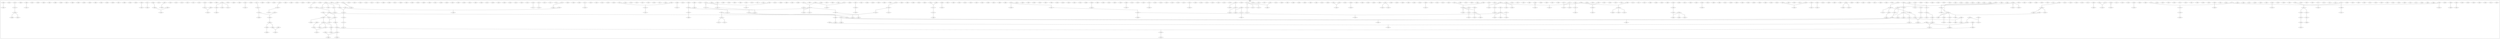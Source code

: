 digraph GRAPH_0 {
	edge [ dir=none];
	graph [ rankdir=TB ];
	ratio=auto;
	mincross=2.0;
	node [
		fontsize=11,
		fillcolor=white,
		style=filled,

];
	subgraph cluster_0 {
		label = "tikaboo"
		0 [ label="TV1003", shape=diamond, width=0.000000, height=0.000000 ]
		0 [ label="TV1003", shape=diamond, width=0.000000, height=0.000000 ]
		1 [ label="TV2003", shape=diamond, width=0.000000, height=0.000000 ]
	marr1 [shape=diamond,style=filled,label="",height=.1,width=.1]
		2 [ label="TV2004", shape=diamond, width=0.000000, height=0.000000 ]
	marr2 [shape=diamond,style=filled,label="",height=.1,width=.1]
		3 [ label="TV2005", shape=diamond, width=0.000000, height=0.000000 ]
	marr3 [shape=diamond,style=filled,label="",height=.1,width=.1]
		4 [ label="TV2017", shape=diamond, width=0.000000, height=0.000000 ]
		4 [ label="TV2017", shape=diamond, width=0.000000, height=0.000000 ]
		5 [ label="TV2026", shape=diamond, width=0.000000, height=0.000000 ]
	marr5 [shape=diamond,style=filled,label="",height=.1,width=.1]
		6 [ label="TV2030", shape=diamond, width=0.000000, height=0.000000 ]
		6 [ label="TV2030", shape=diamond, width=0.000000, height=0.000000 ]
		7 [ label="TV2031", shape=diamond, width=0.000000, height=0.000000 ]
	marr7 [shape=diamond,style=filled,label="",height=.1,width=.1]
		8 [ label="TV2032", shape=diamond, width=0.000000, height=0.000000 ]
		8 [ label="TV2032", shape=diamond, width=0.000000, height=0.000000 ]
		9 [ label="TV2033", shape=diamond, width=0.000000, height=0.000000 ]
	marr9 [shape=diamond,style=filled,label="",height=.1,width=.1]
		10 [ label="TV2034", shape=diamond, width=0.000000, height=0.000000 ]
		10 [ label="TV2034", shape=diamond, width=0.000000, height=0.000000 ]
		11 [ label="TV2035", shape=diamond, width=0.000000, height=0.000000 ]
		11 [ label="TV2035", shape=diamond, width=0.000000, height=0.000000 ]
		12 [ label="TV2041", shape=diamond, width=0.000000, height=0.000000 ]
	marr12 [shape=diamond,style=filled,label="",height=.1,width=.1]
		13 [ label="TV2048", shape=diamond, width=0.000000, height=0.000000 ]
		13 [ label="TV2048", shape=diamond, width=0.000000, height=0.000000 ]
		14 [ label="TV2053", shape=diamond, width=0.000000, height=0.000000 ]
		14 [ label="TV2053", shape=diamond, width=0.000000, height=0.000000 ]
		15 [ label="TV2055", shape=diamond, width=0.000000, height=0.000000 ]
		15 [ label="TV2055", shape=diamond, width=0.000000, height=0.000000 ]
		16 [ label="TV2060", shape=diamond, width=0.000000, height=0.000000 ]
		16 [ label="TV2060", shape=diamond, width=0.000000, height=0.000000 ]
		17 [ label="TV2062", shape=diamond, width=0.000000, height=0.000000 ]
	marr17 [shape=diamond,style=filled,label="",height=.1,width=.1]
		18 [ label="TV2064", shape=diamond, width=0.000000, height=0.000000 ]
	marr18 [shape=diamond,style=filled,label="",height=.1,width=.1]
		19 [ label="TV2065", shape=diamond, width=0.000000, height=0.000000 ]
		19 [ label="TV2065", shape=diamond, width=0.000000, height=0.000000 ]
		20 [ label="TV2066", shape=diamond, width=0.000000, height=0.000000 ]
		20 [ label="TV2066", shape=diamond, width=0.000000, height=0.000000 ]
		21 [ label="TV2068", shape=diamond, width=0.000000, height=0.000000 ]
		21 [ label="TV2068", shape=diamond, width=0.000000, height=0.000000 ]
		22 [ label="TV2069", shape=diamond, width=0.000000, height=0.000000 ]
		22 [ label="TV2069", shape=diamond, width=0.000000, height=0.000000 ]
		23 [ label="TV2071", shape=diamond, width=0.000000, height=0.000000 ]
		23 [ label="TV2071", shape=diamond, width=0.000000, height=0.000000 ]
		24 [ label="TV2078", shape=diamond, width=0.000000, height=0.000000 ]
		24 [ label="TV2078", shape=diamond, width=0.000000, height=0.000000 ]
		25 [ label="TV2080", shape=diamond, width=0.000000, height=0.000000 ]
		25 [ label="TV2080", shape=diamond, width=0.000000, height=0.000000 ]
		26 [ label="TV2086", shape=diamond, width=0.000000, height=0.000000 ]
		26 [ label="TV2086", shape=diamond, width=0.000000, height=0.000000 ]
		27 [ label="TV2090", shape=diamond, width=0.000000, height=0.000000 ]
		27 [ label="TV2090", shape=diamond, width=0.000000, height=0.000000 ]
		28 [ label="TV2091", shape=diamond, width=0.000000, height=0.000000 ]
		28 [ label="TV2091", shape=diamond, width=0.000000, height=0.000000 ]
		29 [ label="TV2252", shape=diamond, width=0.000000, height=0.000000 ]
		29 [ label="TV2252", shape=diamond, width=0.000000, height=0.000000 ]
		30 [ label="TV2253", shape=diamond, width=0.000000, height=0.000000 ]
		30 [ label="TV2253", shape=diamond, width=0.000000, height=0.000000 ]
		31 [ label="TV2254", shape=diamond, width=0.000000, height=0.000000 ]
		31 [ label="TV2254", shape=diamond, width=0.000000, height=0.000000 ]
		32 [ label="TV2257", shape=diamond, width=0.000000, height=0.000000 ]
		32 [ label="TV2257", shape=diamond, width=0.000000, height=0.000000 ]
		33 [ label="TV2258", shape=diamond, width=0.000000, height=0.000000 ]
		33 [ label="TV2258", shape=diamond, width=0.000000, height=0.000000 ]
		34 [ label="TV2259", shape=diamond, width=0.000000, height=0.000000 ]
		34 [ label="TV2259", shape=diamond, width=0.000000, height=0.000000 ]
		35 [ label="TV2261", shape=diamond, width=0.000000, height=0.000000 ]
		35 [ label="TV2261", shape=diamond, width=0.000000, height=0.000000 ]
		36 [ label="TV2265", shape=diamond, width=0.000000, height=0.000000 ]
		36 [ label="TV2265", shape=diamond, width=0.000000, height=0.000000 ]
		37 [ label="TV2268", shape=diamond, width=0.000000, height=0.000000 ]
	marr37 [shape=diamond,style=filled,label="",height=.1,width=.1]
		38 [ label="TV2269", shape=diamond, width=0.000000, height=0.000000 ]
	marr38 [shape=diamond,style=filled,label="",height=.1,width=.1]
		39 [ label="TV2271", shape=diamond, width=0.000000, height=0.000000 ]
		39 [ label="TV2271", shape=diamond, width=0.000000, height=0.000000 ]
		40 [ label="TV2272", shape=diamond, width=0.000000, height=0.000000 ]
		40 [ label="TV2272", shape=diamond, width=0.000000, height=0.000000 ]
		41 [ label="TV2273", shape=diamond, width=0.000000, height=0.000000 ]
		41 [ label="TV2273", shape=diamond, width=0.000000, height=0.000000 ]
		42 [ label="TV2275", shape=diamond, width=0.000000, height=0.000000 ]
		42 [ label="TV2275", shape=diamond, width=0.000000, height=0.000000 ]
		43 [ label="TV2277", shape=diamond, width=0.000000, height=0.000000 ]
		43 [ label="TV2277", shape=diamond, width=0.000000, height=0.000000 ]
		44 [ label="TV2280", shape=diamond, width=0.000000, height=0.000000 ]
		44 [ label="TV2280", shape=diamond, width=0.000000, height=0.000000 ]
		45 [ label="TV2281", shape=diamond, width=0.000000, height=0.000000 ]
		45 [ label="TV2281", shape=diamond, width=0.000000, height=0.000000 ]
		46 [ label="TV2282", shape=diamond, width=0.000000, height=0.000000 ]
		46 [ label="TV2282", shape=diamond, width=0.000000, height=0.000000 ]
		47 [ label="TV2283", shape=diamond, width=0.000000, height=0.000000 ]
		47 [ label="TV2283", shape=diamond, width=0.000000, height=0.000000 ]
		48 [ label="TV2284", shape=diamond, width=0.000000, height=0.000000 ]
		48 [ label="TV2284", shape=diamond, width=0.000000, height=0.000000 ]
		49 [ label="TV2285", shape=diamond, width=0.000000, height=0.000000 ]
	marr49 [shape=diamond,style=filled,label="",height=.1,width=.1]
		50 [ label="TV2286", shape=diamond, width=0.000000, height=0.000000 ]
		50 [ label="TV2286", shape=diamond, width=0.000000, height=0.000000 ]
		51 [ label="TV2288", shape=diamond, width=0.000000, height=0.000000 ]
		51 [ label="TV2288", shape=diamond, width=0.000000, height=0.000000 ]
		52 [ label="TV2290", shape=diamond, width=0.000000, height=0.000000 ]
		52 [ label="TV2290", shape=diamond, width=0.000000, height=0.000000 ]
		53 [ label="TV2293", shape=diamond, width=0.000000, height=0.000000 ]
		53 [ label="TV2293", shape=diamond, width=0.000000, height=0.000000 ]
		54 [ label="TV2295", shape=diamond, width=0.000000, height=0.000000 ]
		54 [ label="TV2295", shape=diamond, width=0.000000, height=0.000000 ]
		55 [ label="TV2296", shape=diamond, width=0.000000, height=0.000000 ]
		55 [ label="TV2296", shape=diamond, width=0.000000, height=0.000000 ]
		56 [ label="TV2297", shape=diamond, width=0.000000, height=0.000000 ]
		56 [ label="TV2297", shape=diamond, width=0.000000, height=0.000000 ]
		57 [ label="TV2298", shape=diamond, width=0.000000, height=0.000000 ]
		57 [ label="TV2298", shape=diamond, width=0.000000, height=0.000000 ]
		58 [ label="TV2299", shape=diamond, width=0.000000, height=0.000000 ]
	marr58 [shape=diamond,style=filled,label="",height=.1,width=.1]
		59 [ label="TV2300", shape=diamond, width=0.000000, height=0.000000 ]
		59 [ label="TV2300", shape=diamond, width=0.000000, height=0.000000 ]
		60 [ label="TV2302", shape=diamond, width=0.000000, height=0.000000 ]
		60 [ label="TV2302", shape=diamond, width=0.000000, height=0.000000 ]
		61 [ label="TV2304", shape=diamond, width=0.000000, height=0.000000 ]
		61 [ label="TV2304", shape=diamond, width=0.000000, height=0.000000 ]
		62 [ label="TV2501", shape=diamond, width=0.000000, height=0.000000 ]
		62 [ label="TV2501", shape=diamond, width=0.000000, height=0.000000 ]
		63 [ label="TV2502", shape=diamond, width=0.000000, height=0.000000 ]
		63 [ label="TV2502", shape=diamond, width=0.000000, height=0.000000 ]
		64 [ label="TV2503", shape=diamond, width=0.000000, height=0.000000 ]
		64 [ label="TV2503", shape=diamond, width=0.000000, height=0.000000 ]
		65 [ label="TV2504", shape=diamond, width=0.000000, height=0.000000 ]
	marr65 [shape=diamond,style=filled,label="",height=.1,width=.1]
		66 [ label="TV2506", shape=diamond, width=0.000000, height=0.000000 ]
		66 [ label="TV2506", shape=diamond, width=0.000000, height=0.000000 ]
		67 [ label="TV2508", shape=diamond, width=0.000000, height=0.000000 ]
		67 [ label="TV2508", shape=diamond, width=0.000000, height=0.000000 ]
		68 [ label="TV2511", shape=diamond, width=0.000000, height=0.000000 ]
		68 [ label="TV2511", shape=diamond, width=0.000000, height=0.000000 ]
		69 [ label="TV2514", shape=diamond, width=0.000000, height=0.000000 ]
		69 [ label="TV2514", shape=diamond, width=0.000000, height=0.000000 ]
		70 [ label="TV2515", shape=diamond, width=0.000000, height=0.000000 ]
	marr70 [shape=diamond,style=filled,label="",height=.1,width=.1]
		71 [ label="TV2517", shape=diamond, width=0.000000, height=0.000000 ]
		71 [ label="TV2517", shape=diamond, width=0.000000, height=0.000000 ]
		72 [ label="TV2518", shape=diamond, width=0.000000, height=0.000000 ]
		72 [ label="TV2518", shape=diamond, width=0.000000, height=0.000000 ]
		73 [ label="TV2519", shape=diamond, width=0.000000, height=0.000000 ]
		73 [ label="TV2519", shape=diamond, width=0.000000, height=0.000000 ]
		74 [ label="TV2520", shape=diamond, width=0.000000, height=0.000000 ]
		74 [ label="TV2520", shape=diamond, width=0.000000, height=0.000000 ]
		75 [ label="TV2522", shape=diamond, width=0.000000, height=0.000000 ]
		75 [ label="TV2522", shape=diamond, width=0.000000, height=0.000000 ]
		76 [ label="TV2523", shape=diamond, width=0.000000, height=0.000000 ]
		76 [ label="TV2523", shape=diamond, width=0.000000, height=0.000000 ]
		77 [ label="TV2524", shape=diamond, width=0.000000, height=0.000000 ]
		77 [ label="TV2524", shape=diamond, width=0.000000, height=0.000000 ]
		78 [ label="TV2525", shape=diamond, width=0.000000, height=0.000000 ]
	marr78 [shape=diamond,style=filled,label="",height=.1,width=.1]
		79 [ label="TV2527", shape=diamond, width=0.000000, height=0.000000 ]
	marr79 [shape=diamond,style=filled,label="",height=.1,width=.1]
		80 [ label="TV2529", shape=diamond, width=0.000000, height=0.000000 ]
		80 [ label="TV2529", shape=diamond, width=0.000000, height=0.000000 ]
		81 [ label="TV2530", shape=diamond, width=0.000000, height=0.000000 ]
		81 [ label="TV2530", shape=diamond, width=0.000000, height=0.000000 ]
		82 [ label="TV2753", shape=diamond, width=0.000000, height=0.000000 ]
		82 [ label="TV2753", shape=diamond, width=0.000000, height=0.000000 ]
		83 [ label="TV2755", shape=diamond, width=0.000000, height=0.000000 ]
	marr83 [shape=diamond,style=filled,label="",height=.1,width=.1]
		84 [ label="TV2757", shape=diamond, width=0.000000, height=0.000000 ]
		84 [ label="TV2757", shape=diamond, width=0.000000, height=0.000000 ]
		85 [ label="TV2759", shape=diamond, width=0.000000, height=0.000000 ]
		85 [ label="TV2759", shape=diamond, width=0.000000, height=0.000000 ]
		86 [ label="TV2762", shape=diamond, width=0.000000, height=0.000000 ]
	marr86 [shape=diamond,style=filled,label="",height=.1,width=.1]
		87 [ label="TV2764", shape=diamond, width=0.000000, height=0.000000 ]
		87 [ label="TV2764", shape=diamond, width=0.000000, height=0.000000 ]
		88 [ label="TV2766", shape=diamond, width=0.000000, height=0.000000 ]
	marr88 [shape=diamond,style=filled,label="",height=.1,width=.1]
		89 [ label="TV2770", shape=diamond, width=0.000000, height=0.000000 ]
		89 [ label="TV2770", shape=diamond, width=0.000000, height=0.000000 ]
		90 [ label="TV2772", shape=diamond, width=0.000000, height=0.000000 ]
		90 [ label="TV2772", shape=diamond, width=0.000000, height=0.000000 ]
		91 [ label="TV2773", shape=diamond, width=0.000000, height=0.000000 ]
	marr91 [shape=diamond,style=filled,label="",height=.1,width=.1]
		92 [ label="TV2774", shape=diamond, width=0.000000, height=0.000000 ]
		92 [ label="TV2774", shape=diamond, width=0.000000, height=0.000000 ]
		93 [ label="TV2775", shape=diamond, width=0.000000, height=0.000000 ]
		93 [ label="TV2775", shape=diamond, width=0.000000, height=0.000000 ]
		94 [ label="TV2780", shape=diamond, width=0.000000, height=0.000000 ]
		94 [ label="TV2780", shape=diamond, width=0.000000, height=0.000000 ]
		95 [ label="TV2781", shape=diamond, width=0.000000, height=0.000000 ]
		95 [ label="TV2781", shape=diamond, width=0.000000, height=0.000000 ]
		96 [ label="TV2782", shape=diamond, width=0.000000, height=0.000000 ]
	marr96 [shape=diamond,style=filled,label="",height=.1,width=.1]
		97 [ label="TV2783", shape=diamond, width=0.000000, height=0.000000 ]
		97 [ label="TV2783", shape=diamond, width=0.000000, height=0.000000 ]
		98 [ label="TV2784", shape=diamond, width=0.000000, height=0.000000 ]
	marr98 [shape=diamond,style=filled,label="",height=.1,width=.1]
		99 [ label="TV2788", shape=diamond, width=0.000000, height=0.000000 ]
	marr99 [shape=diamond,style=filled,label="",height=.1,width=.1]
		100 [ label="TV2789", shape=diamond, width=0.000000, height=0.000000 ]
		100 [ label="TV2789", shape=diamond, width=0.000000, height=0.000000 ]
		101 [ label="TV2790", shape=diamond, width=0.000000, height=0.000000 ]
		101 [ label="TV2790", shape=diamond, width=0.000000, height=0.000000 ]
		102 [ label="TV2792", shape=diamond, width=0.000000, height=0.000000 ]
		102 [ label="TV2792", shape=diamond, width=0.000000, height=0.000000 ]
		103 [ label="TV2795", shape=diamond, width=0.000000, height=0.000000 ]
		103 [ label="TV2795", shape=diamond, width=0.000000, height=0.000000 ]
		104 [ label="TV2796", shape=diamond, width=0.000000, height=0.000000 ]
		104 [ label="TV2796", shape=diamond, width=0.000000, height=0.000000 ]
		105 [ label="TV2797", shape=diamond, width=0.000000, height=0.000000 ]
		105 [ label="TV2797", shape=diamond, width=0.000000, height=0.000000 ]
		106 [ label="TV2798", shape=diamond, width=0.000000, height=0.000000 ]
		106 [ label="TV2798", shape=diamond, width=0.000000, height=0.000000 ]
		107 [ label="TV2804", shape=diamond, width=0.000000, height=0.000000 ]
		107 [ label="TV2804", shape=diamond, width=0.000000, height=0.000000 ]
		108 [ label="TV2806", shape=diamond, width=0.000000, height=0.000000 ]
		108 [ label="TV2806", shape=diamond, width=0.000000, height=0.000000 ]
		109 [ label="TV2808", shape=diamond, width=0.000000, height=0.000000 ]
		109 [ label="TV2808", shape=diamond, width=0.000000, height=0.000000 ]
		110 [ label="TV2810", shape=diamond, width=0.000000, height=0.000000 ]
	marr110 [shape=diamond,style=filled,label="",height=.1,width=.1]
		111 [ label="TV2812", shape=diamond, width=0.000000, height=0.000000 ]
		111 [ label="TV2812", shape=diamond, width=0.000000, height=0.000000 ]
		112 [ label="TV2813", shape=diamond, width=0.000000, height=0.000000 ]
		112 [ label="TV2813", shape=diamond, width=0.000000, height=0.000000 ]
		113 [ label="TV3001", shape=diamond, width=0.000000, height=0.000000 ]
		113 [ label="TV3001", shape=diamond, width=0.000000, height=0.000000 ]
		114 [ label="TV3002", shape=diamond, width=0.000000, height=0.000000 ]
		114 [ label="TV3002", shape=diamond, width=0.000000, height=0.000000 ]
		115 [ label="TV3003", shape=diamond, width=0.000000, height=0.000000 ]
		115 [ label="TV3003", shape=diamond, width=0.000000, height=0.000000 ]
		116 [ label="TV3005", shape=diamond, width=0.000000, height=0.000000 ]
		116 [ label="TV3005", shape=diamond, width=0.000000, height=0.000000 ]
		117 [ label="TV3006", shape=diamond, width=0.000000, height=0.000000 ]
		117 [ label="TV3006", shape=diamond, width=0.000000, height=0.000000 ]
		118 [ label="TV3007", shape=diamond, width=0.000000, height=0.000000 ]
		118 [ label="TV3007", shape=diamond, width=0.000000, height=0.000000 ]
		119 [ label="TV3008", shape=diamond, width=0.000000, height=0.000000 ]
	marr119 [shape=diamond,style=filled,label="",height=.1,width=.1]
		120 [ label="TV3009", shape=diamond, width=0.000000, height=0.000000 ]
		120 [ label="TV3009", shape=diamond, width=0.000000, height=0.000000 ]
		121 [ label="TV3010", shape=diamond, width=0.000000, height=0.000000 ]
	marr121 [shape=diamond,style=filled,label="",height=.1,width=.1]
		122 [ label="TV3011", shape=diamond, width=0.000000, height=0.000000 ]
	marr122 [shape=diamond,style=filled,label="",height=.1,width=.1]
		123 [ label="TV3012", shape=diamond, width=0.000000, height=0.000000 ]
		123 [ label="TV3012", shape=diamond, width=0.000000, height=0.000000 ]
		124 [ label="TV3013", shape=diamond, width=0.000000, height=0.000000 ]
		124 [ label="TV3013", shape=diamond, width=0.000000, height=0.000000 ]
		125 [ label="TV3014", shape=diamond, width=0.000000, height=0.000000 ]
		125 [ label="TV3014", shape=diamond, width=0.000000, height=0.000000 ]
		126 [ label="TV3015", shape=diamond, width=0.000000, height=0.000000 ]
		126 [ label="TV3015", shape=diamond, width=0.000000, height=0.000000 ]
		127 [ label="TV3016", shape=diamond, width=0.000000, height=0.000000 ]
		127 [ label="TV3016", shape=diamond, width=0.000000, height=0.000000 ]
		128 [ label="TV3017", shape=diamond, width=0.000000, height=0.000000 ]
	marr128 [shape=diamond,style=filled,label="",height=.1,width=.1]
		129 [ label="TV3018", shape=diamond, width=0.000000, height=0.000000 ]
		129 [ label="TV3018", shape=diamond, width=0.000000, height=0.000000 ]
		130 [ label="TV3019", shape=diamond, width=0.000000, height=0.000000 ]
		130 [ label="TV3019", shape=diamond, width=0.000000, height=0.000000 ]
		131 [ label="TV3020", shape=diamond, width=0.000000, height=0.000000 ]
	marr131 [shape=diamond,style=filled,label="",height=.1,width=.1]
		132 [ label="TV3021", shape=diamond, width=0.000000, height=0.000000 ]
	marr132 [shape=diamond,style=filled,label="",height=.1,width=.1]
		133 [ label="TV3022", shape=diamond, width=0.000000, height=0.000000 ]
	marr133 [shape=diamond,style=filled,label="",height=.1,width=.1]
		134 [ label="TV3023", shape=diamond, width=0.000000, height=0.000000 ]
		134 [ label="TV3023", shape=diamond, width=0.000000, height=0.000000 ]
		135 [ label="TV3024", shape=diamond, width=0.000000, height=0.000000 ]
		135 [ label="TV3024", shape=diamond, width=0.000000, height=0.000000 ]
		136 [ label="TV3025", shape=diamond, width=0.000000, height=0.000000 ]
	marr136 [shape=diamond,style=filled,label="",height=.1,width=.1]
		137 [ label="TV3026", shape=diamond, width=0.000000, height=0.000000 ]
	marr137 [shape=diamond,style=filled,label="",height=.1,width=.1]
		138 [ label="TV3027", shape=diamond, width=0.000000, height=0.000000 ]
	marr138 [shape=diamond,style=filled,label="",height=.1,width=.1]
		139 [ label="TV3028", shape=diamond, width=0.000000, height=0.000000 ]
		139 [ label="TV3028", shape=diamond, width=0.000000, height=0.000000 ]
		140 [ label="TV3029", shape=diamond, width=0.000000, height=0.000000 ]
	marr140 [shape=diamond,style=filled,label="",height=.1,width=.1]
		141 [ label="TV3030", shape=diamond, width=0.000000, height=0.000000 ]
		141 [ label="TV3030", shape=diamond, width=0.000000, height=0.000000 ]
		142 [ label="TV3031", shape=diamond, width=0.000000, height=0.000000 ]
	marr142 [shape=diamond,style=filled,label="",height=.1,width=.1]
		143 [ label="TV3032", shape=diamond, width=0.000000, height=0.000000 ]
	marr143 [shape=diamond,style=filled,label="",height=.1,width=.1]
		144 [ label="TV3033", shape=diamond, width=0.000000, height=0.000000 ]
	marr144 [shape=diamond,style=filled,label="",height=.1,width=.1]
		145 [ label="TV3034", shape=diamond, width=0.000000, height=0.000000 ]
	marr145 [shape=diamond,style=filled,label="",height=.1,width=.1]
		146 [ label="TV3035", shape=diamond, width=0.000000, height=0.000000 ]
		146 [ label="TV3035", shape=diamond, width=0.000000, height=0.000000 ]
		147 [ label="TV3036", shape=diamond, width=0.000000, height=0.000000 ]
		147 [ label="TV3036", shape=diamond, width=0.000000, height=0.000000 ]
		148 [ label="TV3037", shape=diamond, width=0.000000, height=0.000000 ]
	marr148 [shape=diamond,style=filled,label="",height=.1,width=.1]
		149 [ label="TV3038", shape=diamond, width=0.000000, height=0.000000 ]
		149 [ label="TV3038", shape=diamond, width=0.000000, height=0.000000 ]
		150 [ label="TV3041", shape=diamond, width=0.000000, height=0.000000 ]
	marr150 [shape=diamond,style=filled,label="",height=.1,width=.1]
		151 [ label="TV3042", shape=diamond, width=0.000000, height=0.000000 ]
	marr151 [shape=diamond,style=filled,label="",height=.1,width=.1]
		152 [ label="TV3043", shape=diamond, width=0.000000, height=0.000000 ]
	marr152 [shape=diamond,style=filled,label="",height=.1,width=.1]
		153 [ label="TV3044", shape=diamond, width=0.000000, height=0.000000 ]
		153 [ label="TV3044", shape=diamond, width=0.000000, height=0.000000 ]
		154 [ label="TV3045", shape=diamond, width=0.000000, height=0.000000 ]
		154 [ label="TV3045", shape=diamond, width=0.000000, height=0.000000 ]
		155 [ label="TV3046", shape=diamond, width=0.000000, height=0.000000 ]
		155 [ label="TV3046", shape=diamond, width=0.000000, height=0.000000 ]
		156 [ label="TV3047", shape=diamond, width=0.000000, height=0.000000 ]
		156 [ label="TV3047", shape=diamond, width=0.000000, height=0.000000 ]
		157 [ label="TV3048", shape=diamond, width=0.000000, height=0.000000 ]
		157 [ label="TV3048", shape=diamond, width=0.000000, height=0.000000 ]
		158 [ label="TV3049", shape=diamond, width=0.000000, height=0.000000 ]
	marr158 [shape=diamond,style=filled,label="",height=.1,width=.1]
		159 [ label="TV3050", shape=diamond, width=0.000000, height=0.000000 ]
	marr159 [shape=diamond,style=filled,label="",height=.1,width=.1]
		160 [ label="TV3051", shape=diamond, width=0.000000, height=0.000000 ]
		160 [ label="TV3051", shape=diamond, width=0.000000, height=0.000000 ]
		161 [ label="TV3052", shape=diamond, width=0.000000, height=0.000000 ]
		161 [ label="TV3052", shape=diamond, width=0.000000, height=0.000000 ]
		162 [ label="TV3053", shape=diamond, width=0.000000, height=0.000000 ]
		162 [ label="TV3053", shape=diamond, width=0.000000, height=0.000000 ]
		163 [ label="TV3054", shape=diamond, width=0.000000, height=0.000000 ]
		163 [ label="TV3054", shape=diamond, width=0.000000, height=0.000000 ]
		164 [ label="TV3055", shape=diamond, width=0.000000, height=0.000000 ]
		164 [ label="TV3055", shape=diamond, width=0.000000, height=0.000000 ]
		165 [ label="TV3056", shape=diamond, width=0.000000, height=0.000000 ]
	marr165 [shape=diamond,style=filled,label="",height=.1,width=.1]
		166 [ label="TV3201", shape=diamond, width=0.000000, height=0.000000 ]
	marr166 [shape=diamond,style=filled,label="",height=.1,width=.1]
		167 [ label="TV3202", shape=diamond, width=0.000000, height=0.000000 ]
	marr167 [shape=diamond,style=filled,label="",height=.1,width=.1]
		168 [ label="TV3203", shape=diamond, width=0.000000, height=0.000000 ]
	marr168 [shape=diamond,style=filled,label="",height=.1,width=.1]
		169 [ label="TV3204", shape=diamond, width=0.000000, height=0.000000 ]
		169 [ label="TV3204", shape=diamond, width=0.000000, height=0.000000 ]
		170 [ label="TV3205", shape=diamond, width=0.000000, height=0.000000 ]
		170 [ label="TV3205", shape=diamond, width=0.000000, height=0.000000 ]
		171 [ label="TV3206", shape=diamond, width=0.000000, height=0.000000 ]
		171 [ label="TV3206", shape=diamond, width=0.000000, height=0.000000 ]
		172 [ label="TV3208", shape=diamond, width=0.000000, height=0.000000 ]
	marr172 [shape=diamond,style=filled,label="",height=.1,width=.1]
		173 [ label="TV3209", shape=diamond, width=0.000000, height=0.000000 ]
	marr173 [shape=diamond,style=filled,label="",height=.1,width=.1]
		174 [ label="TV3210", shape=diamond, width=0.000000, height=0.000000 ]
		174 [ label="TV3210", shape=diamond, width=0.000000, height=0.000000 ]
		175 [ label="TV3211", shape=diamond, width=0.000000, height=0.000000 ]
	marr175 [shape=diamond,style=filled,label="",height=.1,width=.1]
		176 [ label="TV3212", shape=diamond, width=0.000000, height=0.000000 ]
	marr176 [shape=diamond,style=filled,label="",height=.1,width=.1]
		177 [ label="TV3213", shape=diamond, width=0.000000, height=0.000000 ]
		177 [ label="TV3213", shape=diamond, width=0.000000, height=0.000000 ]
		178 [ label="TV3214", shape=diamond, width=0.000000, height=0.000000 ]
		178 [ label="TV3214", shape=diamond, width=0.000000, height=0.000000 ]
		179 [ label="TV3215", shape=diamond, width=0.000000, height=0.000000 ]
	marr179 [shape=diamond,style=filled,label="",height=.1,width=.1]
		180 [ label="TV3216", shape=diamond, width=0.000000, height=0.000000 ]
		180 [ label="TV3216", shape=diamond, width=0.000000, height=0.000000 ]
		181 [ label="TV3217", shape=diamond, width=0.000000, height=0.000000 ]
		181 [ label="TV3217", shape=diamond, width=0.000000, height=0.000000 ]
		182 [ label="TV3218", shape=diamond, width=0.000000, height=0.000000 ]
	marr182 [shape=diamond,style=filled,label="",height=.1,width=.1]
		183 [ label="TV3219", shape=diamond, width=0.000000, height=0.000000 ]
		183 [ label="TV3219", shape=diamond, width=0.000000, height=0.000000 ]
		184 [ label="TV3220", shape=diamond, width=0.000000, height=0.000000 ]
		184 [ label="TV3220", shape=diamond, width=0.000000, height=0.000000 ]
		185 [ label="TV3221", shape=diamond, width=0.000000, height=0.000000 ]
	marr185 [shape=diamond,style=filled,label="",height=.1,width=.1]
		186 [ label="TV3222", shape=diamond, width=0.000000, height=0.000000 ]
		186 [ label="TV3222", shape=diamond, width=0.000000, height=0.000000 ]
		187 [ label="TV3223", shape=diamond, width=0.000000, height=0.000000 ]
	marr187 [shape=diamond,style=filled,label="",height=.1,width=.1]
		188 [ label="TV3224", shape=diamond, width=0.000000, height=0.000000 ]
		188 [ label="TV3224", shape=diamond, width=0.000000, height=0.000000 ]
		189 [ label="TV3225", shape=diamond, width=0.000000, height=0.000000 ]
		189 [ label="TV3225", shape=diamond, width=0.000000, height=0.000000 ]
		190 [ label="TV3226", shape=diamond, width=0.000000, height=0.000000 ]
		190 [ label="TV3226", shape=diamond, width=0.000000, height=0.000000 ]
		191 [ label="TV3227", shape=diamond, width=0.000000, height=0.000000 ]
	marr191 [shape=diamond,style=filled,label="",height=.1,width=.1]
		192 [ label="TV3228", shape=diamond, width=0.000000, height=0.000000 ]
	marr192 [shape=diamond,style=filled,label="",height=.1,width=.1]
		193 [ label="TV3229", shape=diamond, width=0.000000, height=0.000000 ]
		193 [ label="TV3229", shape=diamond, width=0.000000, height=0.000000 ]
		194 [ label="TV3230", shape=diamond, width=0.000000, height=0.000000 ]
		194 [ label="TV3230", shape=diamond, width=0.000000, height=0.000000 ]
		195 [ label="TV3231", shape=diamond, width=0.000000, height=0.000000 ]
	marr195 [shape=diamond,style=filled,label="",height=.1,width=.1]
		196 [ label="TV3232", shape=diamond, width=0.000000, height=0.000000 ]
		196 [ label="TV3232", shape=diamond, width=0.000000, height=0.000000 ]
		197 [ label="TV3233", shape=diamond, width=0.000000, height=0.000000 ]
		197 [ label="TV3233", shape=diamond, width=0.000000, height=0.000000 ]
		198 [ label="TV3234", shape=diamond, width=0.000000, height=0.000000 ]
	marr198 [shape=diamond,style=filled,label="",height=.1,width=.1]
		199 [ label="TV3235", shape=diamond, width=0.000000, height=0.000000 ]
		199 [ label="TV3235", shape=diamond, width=0.000000, height=0.000000 ]
		200 [ label="TV3236", shape=diamond, width=0.000000, height=0.000000 ]
		200 [ label="TV3236", shape=diamond, width=0.000000, height=0.000000 ]
		201 [ label="TV3237", shape=diamond, width=0.000000, height=0.000000 ]
		201 [ label="TV3237", shape=diamond, width=0.000000, height=0.000000 ]
		202 [ label="TV3238", shape=diamond, width=0.000000, height=0.000000 ]
		202 [ label="TV3238", shape=diamond, width=0.000000, height=0.000000 ]
		203 [ label="TV3239", shape=diamond, width=0.000000, height=0.000000 ]
		203 [ label="TV3239", shape=diamond, width=0.000000, height=0.000000 ]
		204 [ label="TV3240", shape=diamond, width=0.000000, height=0.000000 ]
	marr204 [shape=diamond,style=filled,label="",height=.1,width=.1]
		205 [ label="TV3241", shape=diamond, width=0.000000, height=0.000000 ]
		205 [ label="TV3241", shape=diamond, width=0.000000, height=0.000000 ]
		206 [ label="TV3243", shape=diamond, width=0.000000, height=0.000000 ]
		206 [ label="TV3243", shape=diamond, width=0.000000, height=0.000000 ]
		207 [ label="TV3244", shape=diamond, width=0.000000, height=0.000000 ]
		207 [ label="TV3244", shape=diamond, width=0.000000, height=0.000000 ]
		208 [ label="TV3245", shape=diamond, width=0.000000, height=0.000000 ]
		208 [ label="TV3245", shape=diamond, width=0.000000, height=0.000000 ]
		209 [ label="TV4251", shape=diamond, width=0.000000, height=0.000000 ]
	marr209 [shape=diamond,style=filled,label="",height=.1,width=.1]
		210 [ label="TV4252", shape=diamond, width=0.000000, height=0.000000 ]
	marr210 [shape=diamond,style=filled,label="",height=.1,width=.1]
		211 [ label="TV4253", shape=diamond, width=0.000000, height=0.000000 ]
	marr211 [shape=diamond,style=filled,label="",height=.1,width=.1]
		212 [ label="TV4254", shape=diamond, width=0.000000, height=0.000000 ]
	marr212 [shape=diamond,style=filled,label="",height=.1,width=.1]
		213 [ label="TV4255", shape=diamond, width=0.000000, height=0.000000 ]
	marr213 [shape=diamond,style=filled,label="",height=.1,width=.1]
		214 [ label="TV4256", shape=diamond, width=0.000000, height=0.000000 ]
	marr214 [shape=diamond,style=filled,label="",height=.1,width=.1]
		215 [ label="TV4257", shape=diamond, width=0.000000, height=0.000000 ]
		215 [ label="TV4257", shape=diamond, width=0.000000, height=0.000000 ]
		216 [ label="TV4258", shape=diamond, width=0.000000, height=0.000000 ]
	marr216 [shape=diamond,style=filled,label="",height=.1,width=.1]
		217 [ label="TV4259", shape=diamond, width=0.000000, height=0.000000 ]
	marr217 [shape=diamond,style=filled,label="",height=.1,width=.1]
		218 [ label="TV4260", shape=diamond, width=0.000000, height=0.000000 ]
		218 [ label="TV4260", shape=diamond, width=0.000000, height=0.000000 ]
		219 [ label="TV4261", shape=diamond, width=0.000000, height=0.000000 ]
	marr219 [shape=diamond,style=filled,label="",height=.1,width=.1]
		220 [ label="TV4262", shape=diamond, width=0.000000, height=0.000000 ]
		220 [ label="TV4262", shape=diamond, width=0.000000, height=0.000000 ]
		221 [ label="TV4263", shape=diamond, width=0.000000, height=0.000000 ]
		221 [ label="TV4263", shape=diamond, width=0.000000, height=0.000000 ]
		222 [ label="TV4264", shape=diamond, width=0.000000, height=0.000000 ]
		222 [ label="TV4264", shape=diamond, width=0.000000, height=0.000000 ]
		223 [ label="TV4265", shape=diamond, width=0.000000, height=0.000000 ]
	marr223 [shape=diamond,style=filled,label="",height=.1,width=.1]
		224 [ label="TV4266", shape=diamond, width=0.000000, height=0.000000 ]
	marr224 [shape=diamond,style=filled,label="",height=.1,width=.1]
		225 [ label="TV4267", shape=diamond, width=0.000000, height=0.000000 ]
	marr225 [shape=diamond,style=filled,label="",height=.1,width=.1]
		226 [ label="TV4268", shape=diamond, width=0.000000, height=0.000000 ]
		226 [ label="TV4268", shape=diamond, width=0.000000, height=0.000000 ]
		227 [ label="TV4269", shape=diamond, width=0.000000, height=0.000000 ]
		227 [ label="TV4269", shape=diamond, width=0.000000, height=0.000000 ]
		228 [ label="TV4270", shape=diamond, width=0.000000, height=0.000000 ]
		228 [ label="TV4270", shape=diamond, width=0.000000, height=0.000000 ]
		229 [ label="TV4271", shape=diamond, width=0.000000, height=0.000000 ]
		229 [ label="TV4271", shape=diamond, width=0.000000, height=0.000000 ]
		230 [ label="TV4272", shape=diamond, width=0.000000, height=0.000000 ]
	marr230 [shape=diamond,style=filled,label="",height=.1,width=.1]
		231 [ label="TV4273", shape=diamond, width=0.000000, height=0.000000 ]
	marr231 [shape=diamond,style=filled,label="",height=.1,width=.1]
		232 [ label="TV4274", shape=diamond, width=0.000000, height=0.000000 ]
		232 [ label="TV4274", shape=diamond, width=0.000000, height=0.000000 ]
		233 [ label="TV4275", shape=diamond, width=0.000000, height=0.000000 ]
		233 [ label="TV4275", shape=diamond, width=0.000000, height=0.000000 ]
		234 [ label="TV4276", shape=diamond, width=0.000000, height=0.000000 ]
		234 [ label="TV4276", shape=diamond, width=0.000000, height=0.000000 ]
		235 [ label="TV4277", shape=diamond, width=0.000000, height=0.000000 ]
	marr235 [shape=diamond,style=filled,label="",height=.1,width=.1]
		236 [ label="TV4278", shape=diamond, width=0.000000, height=0.000000 ]
	marr236 [shape=diamond,style=filled,label="",height=.1,width=.1]
		237 [ label="TV4279", shape=diamond, width=0.000000, height=0.000000 ]
		237 [ label="TV4279", shape=diamond, width=0.000000, height=0.000000 ]
		238 [ label="TV4280", shape=diamond, width=0.000000, height=0.000000 ]
		238 [ label="TV4280", shape=diamond, width=0.000000, height=0.000000 ]
		239 [ label="TV4281", shape=diamond, width=0.000000, height=0.000000 ]
		239 [ label="TV4281", shape=diamond, width=0.000000, height=0.000000 ]
		240 [ label="TV4282", shape=diamond, width=0.000000, height=0.000000 ]
		240 [ label="TV4282", shape=diamond, width=0.000000, height=0.000000 ]
		241 [ label="TV4283", shape=diamond, width=0.000000, height=0.000000 ]
		241 [ label="TV4283", shape=diamond, width=0.000000, height=0.000000 ]
		242 [ label="TV4284", shape=diamond, width=0.000000, height=0.000000 ]
		242 [ label="TV4284", shape=diamond, width=0.000000, height=0.000000 ]
		243 [ label="TV4285", shape=diamond, width=0.000000, height=0.000000 ]
		243 [ label="TV4285", shape=diamond, width=0.000000, height=0.000000 ]
		244 [ label="TV4286", shape=diamond, width=0.000000, height=0.000000 ]
	marr244 [shape=diamond,style=filled,label="",height=.1,width=.1]
		245 [ label="TV4287", shape=diamond, width=0.000000, height=0.000000 ]
	marr245 [shape=diamond,style=filled,label="",height=.1,width=.1]
		246 [ label="TV4288", shape=diamond, width=0.000000, height=0.000000 ]
	marr246 [shape=diamond,style=filled,label="",height=.1,width=.1]
		247 [ label="TV4289", shape=diamond, width=0.000000, height=0.000000 ]
	marr247 [shape=diamond,style=filled,label="",height=.1,width=.1]
		248 [ label="TV4290", shape=diamond, width=0.000000, height=0.000000 ]
		248 [ label="TV4290", shape=diamond, width=0.000000, height=0.000000 ]
		249 [ label="TV4291", shape=diamond, width=0.000000, height=0.000000 ]
		249 [ label="TV4291", shape=diamond, width=0.000000, height=0.000000 ]
		250 [ label="TV4292", shape=diamond, width=0.000000, height=0.000000 ]
	marr250 [shape=diamond,style=filled,label="",height=.1,width=.1]
		251 [ label="TV4293", shape=diamond, width=0.000000, height=0.000000 ]
	marr251 [shape=diamond,style=filled,label="",height=.1,width=.1]
		252 [ label="TV4294", shape=diamond, width=0.000000, height=0.000000 ]
	marr252 [shape=diamond,style=filled,label="",height=.1,width=.1]
		253 [ label="TV4295", shape=diamond, width=0.000000, height=0.000000 ]
		253 [ label="TV4295", shape=diamond, width=0.000000, height=0.000000 ]
		254 [ label="TV4296", shape=diamond, width=0.000000, height=0.000000 ]
		254 [ label="TV4296", shape=diamond, width=0.000000, height=0.000000 ]
		255 [ label="TV4297", shape=diamond, width=0.000000, height=0.000000 ]
		255 [ label="TV4297", shape=diamond, width=0.000000, height=0.000000 ]
		256 [ label="TV4298", shape=diamond, width=0.000000, height=0.000000 ]
		256 [ label="TV4298", shape=diamond, width=0.000000, height=0.000000 ]
		257 [ label="TV4299", shape=diamond, width=0.000000, height=0.000000 ]
	marr257 [shape=diamond,style=filled,label="",height=.1,width=.1]
		258 [ label="TV4300", shape=diamond, width=0.000000, height=0.000000 ]
		258 [ label="TV4300", shape=diamond, width=0.000000, height=0.000000 ]
		259 [ label="TV4301", shape=diamond, width=0.000000, height=0.000000 ]
	marr259 [shape=diamond,style=filled,label="",height=.1,width=.1]
		260 [ label="TV4302", shape=diamond, width=0.000000, height=0.000000 ]
	marr260 [shape=diamond,style=filled,label="",height=.1,width=.1]
		261 [ label="TV4303", shape=diamond, width=0.000000, height=0.000000 ]
	marr261 [shape=diamond,style=filled,label="",height=.1,width=.1]
		262 [ label="TV4304", shape=diamond, width=0.000000, height=0.000000 ]
		262 [ label="TV4304", shape=diamond, width=0.000000, height=0.000000 ]
		263 [ label="TV4305", shape=diamond, width=0.000000, height=0.000000 ]
		263 [ label="TV4305", shape=diamond, width=0.000000, height=0.000000 ]
		264 [ label="TV4306", shape=diamond, width=0.000000, height=0.000000 ]
		264 [ label="TV4306", shape=diamond, width=0.000000, height=0.000000 ]
		265 [ label="TV4307", shape=diamond, width=0.000000, height=0.000000 ]
	marr265 [shape=diamond,style=filled,label="",height=.1,width=.1]
		266 [ label="TV4308", shape=diamond, width=0.000000, height=0.000000 ]
		266 [ label="TV4308", shape=diamond, width=0.000000, height=0.000000 ]
		267 [ label="TV4309", shape=diamond, width=0.000000, height=0.000000 ]
		267 [ label="TV4309", shape=diamond, width=0.000000, height=0.000000 ]
		268 [ label="TV4310", shape=diamond, width=0.000000, height=0.000000 ]
		268 [ label="TV4310", shape=diamond, width=0.000000, height=0.000000 ]
		269 [ label="TV4311", shape=diamond, width=0.000000, height=0.000000 ]
		269 [ label="TV4311", shape=diamond, width=0.000000, height=0.000000 ]
		270 [ label="TV4312", shape=diamond, width=0.000000, height=0.000000 ]
	marr270 [shape=diamond,style=filled,label="",height=.1,width=.1]
		271 [ label="TV4313", shape=diamond, width=0.000000, height=0.000000 ]
		271 [ label="TV4313", shape=diamond, width=0.000000, height=0.000000 ]
		272 [ label="TV4314", shape=diamond, width=0.000000, height=0.000000 ]
	marr272 [shape=diamond,style=filled,label="",height=.1,width=.1]
		273 [ label="TV4315", shape=diamond, width=0.000000, height=0.000000 ]
		273 [ label="TV4315", shape=diamond, width=0.000000, height=0.000000 ]
		274 [ label="TV4316", shape=diamond, width=0.000000, height=0.000000 ]
	marr274 [shape=diamond,style=filled,label="",height=.1,width=.1]
		275 [ label="TV4317", shape=diamond, width=0.000000, height=0.000000 ]
		275 [ label="TV4317", shape=diamond, width=0.000000, height=0.000000 ]
		276 [ label="TV4318", shape=diamond, width=0.000000, height=0.000000 ]
	marr276 [shape=diamond,style=filled,label="",height=.1,width=.1]
		277 [ label="TV4319", shape=diamond, width=0.000000, height=0.000000 ]
	marr277 [shape=diamond,style=filled,label="",height=.1,width=.1]
		278 [ label="TV4320", shape=diamond, width=0.000000, height=0.000000 ]
	marr278 [shape=diamond,style=filled,label="",height=.1,width=.1]
		279 [ label="TV4321", shape=diamond, width=0.000000, height=0.000000 ]
		279 [ label="TV4321", shape=diamond, width=0.000000, height=0.000000 ]
		280 [ label="TV4322", shape=diamond, width=0.000000, height=0.000000 ]
		280 [ label="TV4322", shape=diamond, width=0.000000, height=0.000000 ]
		281 [ label="TV4501", shape=diamond, width=0.000000, height=0.000000 ]
		281 [ label="TV4501", shape=diamond, width=0.000000, height=0.000000 ]
		282 [ label="TV4502", shape=diamond, width=0.000000, height=0.000000 ]
	marr282 [shape=diamond,style=filled,label="",height=.1,width=.1]
		283 [ label="TV4503", shape=diamond, width=0.000000, height=0.000000 ]
		283 [ label="TV4503", shape=diamond, width=0.000000, height=0.000000 ]
		284 [ label="TV4504", shape=diamond, width=0.000000, height=0.000000 ]
		284 [ label="TV4504", shape=diamond, width=0.000000, height=0.000000 ]
		285 [ label="TV4505", shape=diamond, width=0.000000, height=0.000000 ]
		285 [ label="TV4505", shape=diamond, width=0.000000, height=0.000000 ]
		286 [ label="TV4506", shape=diamond, width=0.000000, height=0.000000 ]
	marr286 [shape=diamond,style=filled,label="",height=.1,width=.1]
		287 [ label="TV4507", shape=diamond, width=0.000000, height=0.000000 ]
		287 [ label="TV4507", shape=diamond, width=0.000000, height=0.000000 ]
		288 [ label="TV4508", shape=diamond, width=0.000000, height=0.000000 ]
		288 [ label="TV4508", shape=diamond, width=0.000000, height=0.000000 ]
		289 [ label="TV4509", shape=diamond, width=0.000000, height=0.000000 ]
		289 [ label="TV4509", shape=diamond, width=0.000000, height=0.000000 ]
		290 [ label="TV4510", shape=diamond, width=0.000000, height=0.000000 ]
		290 [ label="TV4510", shape=diamond, width=0.000000, height=0.000000 ]
		291 [ label="TV4511", shape=diamond, width=0.000000, height=0.000000 ]
		291 [ label="TV4511", shape=diamond, width=0.000000, height=0.000000 ]
		292 [ label="TV4512", shape=diamond, width=0.000000, height=0.000000 ]
		292 [ label="TV4512", shape=diamond, width=0.000000, height=0.000000 ]
		293 [ label="TV4513", shape=diamond, width=0.000000, height=0.000000 ]
	marr293 [shape=diamond,style=filled,label="",height=.1,width=.1]
		294 [ label="TV4514", shape=diamond, width=0.000000, height=0.000000 ]
	marr294 [shape=diamond,style=filled,label="",height=.1,width=.1]
		295 [ label="TV4515", shape=diamond, width=0.000000, height=0.000000 ]
		295 [ label="TV4515", shape=diamond, width=0.000000, height=0.000000 ]
		296 [ label="TV4516", shape=diamond, width=0.000000, height=0.000000 ]
	marr296 [shape=diamond,style=filled,label="",height=.1,width=.1]
		297 [ label="TV4517", shape=diamond, width=0.000000, height=0.000000 ]
		297 [ label="TV4517", shape=diamond, width=0.000000, height=0.000000 ]
		298 [ label="TV4518", shape=diamond, width=0.000000, height=0.000000 ]
		298 [ label="TV4518", shape=diamond, width=0.000000, height=0.000000 ]
		299 [ label="TV4519", shape=diamond, width=0.000000, height=0.000000 ]
	marr299 [shape=diamond,style=filled,label="",height=.1,width=.1]
		300 [ label="TV4520", shape=diamond, width=0.000000, height=0.000000 ]
		300 [ label="TV4520", shape=diamond, width=0.000000, height=0.000000 ]
		301 [ label="TV4521", shape=diamond, width=0.000000, height=0.000000 ]
		301 [ label="TV4521", shape=diamond, width=0.000000, height=0.000000 ]
		302 [ label="TV4522", shape=diamond, width=0.000000, height=0.000000 ]
	marr302 [shape=diamond,style=filled,label="",height=.1,width=.1]
		303 [ label="TV4523", shape=diamond, width=0.000000, height=0.000000 ]
		303 [ label="TV4523", shape=diamond, width=0.000000, height=0.000000 ]
		304 [ label="TV4524", shape=diamond, width=0.000000, height=0.000000 ]
	marr304 [shape=diamond,style=filled,label="",height=.1,width=.1]
		305 [ label="TV4525", shape=diamond, width=0.000000, height=0.000000 ]
	marr305 [shape=diamond,style=filled,label="",height=.1,width=.1]
		306 [ label="TV4526", shape=diamond, width=0.000000, height=0.000000 ]
		306 [ label="TV4526", shape=diamond, width=0.000000, height=0.000000 ]
		307 [ label="TV4528", shape=diamond, width=0.000000, height=0.000000 ]
	marr307 [shape=diamond,style=filled,label="",height=.1,width=.1]
		308 [ label="TV4529", shape=diamond, width=0.000000, height=0.000000 ]
	marr308 [shape=diamond,style=filled,label="",height=.1,width=.1]
		309 [ label="TV4530", shape=diamond, width=0.000000, height=0.000000 ]
	marr309 [shape=diamond,style=filled,label="",height=.1,width=.1]
		310 [ label="TV4531", shape=diamond, width=0.000000, height=0.000000 ]
	marr310 [shape=diamond,style=filled,label="",height=.1,width=.1]
		311 [ label="TV4532", shape=diamond, width=0.000000, height=0.000000 ]
	marr311 [shape=diamond,style=filled,label="",height=.1,width=.1]
		312 [ label="TV4533", shape=diamond, width=0.000000, height=0.000000 ]
	marr312 [shape=diamond,style=filled,label="",height=.1,width=.1]
		313 [ label="TV4534", shape=diamond, width=0.000000, height=0.000000 ]
		313 [ label="TV4534", shape=diamond, width=0.000000, height=0.000000 ]
		314 [ label="TV4535", shape=diamond, width=0.000000, height=0.000000 ]
		314 [ label="TV4535", shape=diamond, width=0.000000, height=0.000000 ]
		315 [ label="TV4536", shape=diamond, width=0.000000, height=0.000000 ]
	marr315 [shape=diamond,style=filled,label="",height=.1,width=.1]
		316 [ label="TV4537", shape=diamond, width=0.000000, height=0.000000 ]
		316 [ label="TV4537", shape=diamond, width=0.000000, height=0.000000 ]
		317 [ label="TV4539", shape=diamond, width=0.000000, height=0.000000 ]
		317 [ label="TV4539", shape=diamond, width=0.000000, height=0.000000 ]
		318 [ label="TV4540", shape=diamond, width=0.000000, height=0.000000 ]
		318 [ label="TV4540", shape=diamond, width=0.000000, height=0.000000 ]
		319 [ label="TV4542", shape=diamond, width=0.000000, height=0.000000 ]
		319 [ label="TV4542", shape=diamond, width=0.000000, height=0.000000 ]
		320 [ label="TV4543", shape=diamond, width=0.000000, height=0.000000 ]
		320 [ label="TV4543", shape=diamond, width=0.000000, height=0.000000 ]
		321 [ label="TV4544", shape=diamond, width=0.000000, height=0.000000 ]
	marr321 [shape=diamond,style=filled,label="",height=.1,width=.1]
		322 [ label="TV4545", shape=diamond, width=0.000000, height=0.000000 ]
	marr322 [shape=diamond,style=filled,label="",height=.1,width=.1]
		323 [ label="TV4546", shape=diamond, width=0.000000, height=0.000000 ]
	marr323 [shape=diamond,style=filled,label="",height=.1,width=.1]
		324 [ label="TV4547", shape=diamond, width=0.000000, height=0.000000 ]
	marr324 [shape=diamond,style=filled,label="",height=.1,width=.1]
		325 [ label="TV4548", shape=diamond, width=0.000000, height=0.000000 ]
		325 [ label="TV4548", shape=diamond, width=0.000000, height=0.000000 ]
		326 [ label="TV4549", shape=diamond, width=0.000000, height=0.000000 ]
		326 [ label="TV4549", shape=diamond, width=0.000000, height=0.000000 ]
		327 [ label="TV4550", shape=diamond, width=0.000000, height=0.000000 ]
	marr327 [shape=diamond,style=filled,label="",height=.1,width=.1]
		328 [ label="TV4551", shape=diamond, width=0.000000, height=0.000000 ]
		328 [ label="TV4551", shape=diamond, width=0.000000, height=0.000000 ]
		329 [ label="TV4552", shape=diamond, width=0.000000, height=0.000000 ]
		329 [ label="TV4552", shape=diamond, width=0.000000, height=0.000000 ]
		330 [ label="TV4553", shape=diamond, width=0.000000, height=0.000000 ]
		330 [ label="TV4553", shape=diamond, width=0.000000, height=0.000000 ]
		331 [ label="TV4554", shape=diamond, width=0.000000, height=0.000000 ]
	marr331 [shape=diamond,style=filled,label="",height=.1,width=.1]
		332 [ label="TV4555", shape=diamond, width=0.000000, height=0.000000 ]
		332 [ label="TV4555", shape=diamond, width=0.000000, height=0.000000 ]
		333 [ label="TV4556", shape=diamond, width=0.000000, height=0.000000 ]
	marr333 [shape=diamond,style=filled,label="",height=.1,width=.1]
		334 [ label="TV4557", shape=diamond, width=0.000000, height=0.000000 ]
		334 [ label="TV4557", shape=diamond, width=0.000000, height=0.000000 ]
		335 [ label="TV4558", shape=diamond, width=0.000000, height=0.000000 ]
	marr335 [shape=diamond,style=filled,label="",height=.1,width=.1]
		336 [ label="TV4559", shape=diamond, width=0.000000, height=0.000000 ]
	marr336 [shape=diamond,style=filled,label="",height=.1,width=.1]
		337 [ label="TV4560", shape=diamond, width=0.000000, height=0.000000 ]
	marr337 [shape=diamond,style=filled,label="",height=.1,width=.1]
		338 [ label="TV4561", shape=diamond, width=0.000000, height=0.000000 ]
		338 [ label="TV4561", shape=diamond, width=0.000000, height=0.000000 ]
		339 [ label="TV4562", shape=diamond, width=0.000000, height=0.000000 ]
		339 [ label="TV4562", shape=diamond, width=0.000000, height=0.000000 ]
		340 [ label="TV4563", shape=diamond, width=0.000000, height=0.000000 ]
		340 [ label="TV4563", shape=diamond, width=0.000000, height=0.000000 ]
		341 [ label="TV4564", shape=diamond, width=0.000000, height=0.000000 ]
		341 [ label="TV4564", shape=diamond, width=0.000000, height=0.000000 ]
		342 [ label="TV4565", shape=diamond, width=0.000000, height=0.000000 ]
		342 [ label="TV4565", shape=diamond, width=0.000000, height=0.000000 ]
		343 [ label="TV4566", shape=diamond, width=0.000000, height=0.000000 ]
	marr343 [shape=diamond,style=filled,label="",height=.1,width=.1]
		344 [ label="TV4567", shape=diamond, width=0.000000, height=0.000000 ]
		344 [ label="TV4567", shape=diamond, width=0.000000, height=0.000000 ]
		345 [ label="TV4568", shape=diamond, width=0.000000, height=0.000000 ]
		345 [ label="TV4568", shape=diamond, width=0.000000, height=0.000000 ]
		346 [ label="TV4569", shape=diamond, width=0.000000, height=0.000000 ]
	marr346 [shape=diamond,style=filled,label="",height=.1,width=.1]
		347 [ label="TV4570", shape=diamond, width=0.000000, height=0.000000 ]
		347 [ label="TV4570", shape=diamond, width=0.000000, height=0.000000 ]
		348 [ label="TV4571", shape=diamond, width=0.000000, height=0.000000 ]
		348 [ label="TV4571", shape=diamond, width=0.000000, height=0.000000 ]
		349 [ label="TV4572", shape=diamond, width=0.000000, height=0.000000 ]
		349 [ label="TV4572", shape=diamond, width=0.000000, height=0.000000 ]
		350 [ label="TV4573", shape=diamond, width=0.000000, height=0.000000 ]
		350 [ label="TV4573", shape=diamond, width=0.000000, height=0.000000 ]
		351 [ label="TV4751", shape=diamond, width=0.000000, height=0.000000 ]
		351 [ label="TV4751", shape=diamond, width=0.000000, height=0.000000 ]
		352 [ label="TV4752", shape=diamond, width=0.000000, height=0.000000 ]
	marr352 [shape=diamond,style=filled,label="",height=.1,width=.1]
		353 [ label="TV4753", shape=diamond, width=0.000000, height=0.000000 ]
		353 [ label="TV4753", shape=diamond, width=0.000000, height=0.000000 ]
		354 [ label="TV4754", shape=diamond, width=0.000000, height=0.000000 ]
	marr354 [shape=diamond,style=filled,label="",height=.1,width=.1]
		355 [ label="TV4755", shape=diamond, width=0.000000, height=0.000000 ]
	marr355 [shape=diamond,style=filled,label="",height=.1,width=.1]
		356 [ label="TV4756", shape=diamond, width=0.000000, height=0.000000 ]
		356 [ label="TV4756", shape=diamond, width=0.000000, height=0.000000 ]
		357 [ label="TV4757", shape=diamond, width=0.000000, height=0.000000 ]
	marr357 [shape=diamond,style=filled,label="",height=.1,width=.1]
		358 [ label="TV4758", shape=diamond, width=0.000000, height=0.000000 ]
		358 [ label="TV4758", shape=diamond, width=0.000000, height=0.000000 ]
		359 [ label="TV4759", shape=diamond, width=0.000000, height=0.000000 ]
		359 [ label="TV4759", shape=diamond, width=0.000000, height=0.000000 ]
		360 [ label="TV4760", shape=diamond, width=0.000000, height=0.000000 ]
	marr360 [shape=diamond,style=filled,label="",height=.1,width=.1]
		361 [ label="TV4761", shape=diamond, width=0.000000, height=0.000000 ]
		361 [ label="TV4761", shape=diamond, width=0.000000, height=0.000000 ]
		362 [ label="TV4762", shape=diamond, width=0.000000, height=0.000000 ]
		362 [ label="TV4762", shape=diamond, width=0.000000, height=0.000000 ]
		363 [ label="TV4763", shape=diamond, width=0.000000, height=0.000000 ]
		363 [ label="TV4763", shape=diamond, width=0.000000, height=0.000000 ]
		364 [ label="TV4764", shape=diamond, width=0.000000, height=0.000000 ]
		364 [ label="TV4764", shape=diamond, width=0.000000, height=0.000000 ]
		365 [ label="TV4765", shape=diamond, width=0.000000, height=0.000000 ]
		365 [ label="TV4765", shape=diamond, width=0.000000, height=0.000000 ]
		366 [ label="TV4766", shape=diamond, width=0.000000, height=0.000000 ]
	marr366 [shape=diamond,style=filled,label="",height=.1,width=.1]
		367 [ label="TV4767", shape=diamond, width=0.000000, height=0.000000 ]
	marr367 [shape=diamond,style=filled,label="",height=.1,width=.1]
		368 [ label="TV4768", shape=diamond, width=0.000000, height=0.000000 ]
		368 [ label="TV4768", shape=diamond, width=0.000000, height=0.000000 ]
		369 [ label="TV4769", shape=diamond, width=0.000000, height=0.000000 ]
	marr369 [shape=diamond,style=filled,label="",height=.1,width=.1]
		370 [ label="TV4770", shape=diamond, width=0.000000, height=0.000000 ]
	marr370 [shape=diamond,style=filled,label="",height=.1,width=.1]
		371 [ label="TV4771", shape=diamond, width=0.000000, height=0.000000 ]
	marr371 [shape=diamond,style=filled,label="",height=.1,width=.1]
		372 [ label="TV4772", shape=diamond, width=0.000000, height=0.000000 ]
	marr372 [shape=diamond,style=filled,label="",height=.1,width=.1]
		373 [ label="TV4773", shape=diamond, width=0.000000, height=0.000000 ]
	marr373 [shape=diamond,style=filled,label="",height=.1,width=.1]
		374 [ label="TV4774", shape=diamond, width=0.000000, height=0.000000 ]
	marr374 [shape=diamond,style=filled,label="",height=.1,width=.1]
		375 [ label="TV4775", shape=diamond, width=0.000000, height=0.000000 ]
	marr375 [shape=diamond,style=filled,label="",height=.1,width=.1]
		376 [ label="TV4776", shape=diamond, width=0.000000, height=0.000000 ]
	marr376 [shape=diamond,style=filled,label="",height=.1,width=.1]
		377 [ label="TV4777", shape=diamond, width=0.000000, height=0.000000 ]
		377 [ label="TV4777", shape=diamond, width=0.000000, height=0.000000 ]
		378 [ label="TV4778", shape=diamond, width=0.000000, height=0.000000 ]
	marr378 [shape=diamond,style=filled,label="",height=.1,width=.1]
		379 [ label="TV4779", shape=diamond, width=0.000000, height=0.000000 ]
	marr379 [shape=diamond,style=filled,label="",height=.1,width=.1]
		380 [ label="TV4780", shape=diamond, width=0.000000, height=0.000000 ]
	marr380 [shape=diamond,style=filled,label="",height=.1,width=.1]
		381 [ label="TV4781", shape=diamond, width=0.000000, height=0.000000 ]
		381 [ label="TV4781", shape=diamond, width=0.000000, height=0.000000 ]
		382 [ label="TV4782", shape=diamond, width=0.000000, height=0.000000 ]
	marr382 [shape=diamond,style=filled,label="",height=.1,width=.1]
		383 [ label="TV4783", shape=diamond, width=0.000000, height=0.000000 ]
		383 [ label="TV4783", shape=diamond, width=0.000000, height=0.000000 ]
		384 [ label="TV4784", shape=diamond, width=0.000000, height=0.000000 ]
		384 [ label="TV4784", shape=diamond, width=0.000000, height=0.000000 ]
		385 [ label="TV4785", shape=diamond, width=0.000000, height=0.000000 ]
		385 [ label="TV4785", shape=diamond, width=0.000000, height=0.000000 ]
		386 [ label="TV4786", shape=diamond, width=0.000000, height=0.000000 ]
	marr386 [shape=diamond,style=filled,label="",height=.1,width=.1]
		387 [ label="TV4787", shape=diamond, width=0.000000, height=0.000000 ]
		387 [ label="TV4787", shape=diamond, width=0.000000, height=0.000000 ]
		388 [ label="TV4788", shape=diamond, width=0.000000, height=0.000000 ]
		388 [ label="TV4788", shape=diamond, width=0.000000, height=0.000000 ]
		389 [ label="TV4789", shape=diamond, width=0.000000, height=0.000000 ]
	marr389 [shape=diamond,style=filled,label="",height=.1,width=.1]
		390 [ label="TV4790", shape=diamond, width=0.000000, height=0.000000 ]
		390 [ label="TV4790", shape=diamond, width=0.000000, height=0.000000 ]
		391 [ label="TV4791", shape=diamond, width=0.000000, height=0.000000 ]
		391 [ label="TV4791", shape=diamond, width=0.000000, height=0.000000 ]
		392 [ label="TV4792", shape=diamond, width=0.000000, height=0.000000 ]
		392 [ label="TV4792", shape=diamond, width=0.000000, height=0.000000 ]
		393 [ label="TV4793", shape=diamond, width=0.000000, height=0.000000 ]
		393 [ label="TV4793", shape=diamond, width=0.000000, height=0.000000 ]
		394 [ label="TV4794", shape=diamond, width=0.000000, height=0.000000 ]
		394 [ label="TV4794", shape=diamond, width=0.000000, height=0.000000 ]
		395 [ label="TV4795", shape=diamond, width=0.000000, height=0.000000 ]
		395 [ label="TV4795", shape=diamond, width=0.000000, height=0.000000 ]
		396 [ label="TV4796", shape=diamond, width=0.000000, height=0.000000 ]
	marr396 [shape=diamond,style=filled,label="",height=.1,width=.1]
		397 [ label="TV4797", shape=diamond, width=0.000000, height=0.000000 ]
		397 [ label="TV4797", shape=diamond, width=0.000000, height=0.000000 ]
		398 [ label="TV4798", shape=diamond, width=0.000000, height=0.000000 ]
	marr398 [shape=diamond,style=filled,label="",height=.1,width=.1]
		399 [ label="TV4799", shape=diamond, width=0.000000, height=0.000000 ]
		399 [ label="TV4799", shape=diamond, width=0.000000, height=0.000000 ]
		400 [ label="TV4800", shape=diamond, width=0.000000, height=0.000000 ]
		400 [ label="TV4800", shape=diamond, width=0.000000, height=0.000000 ]
		401 [ label="TV4801", shape=diamond, width=0.000000, height=0.000000 ]
		401 [ label="TV4801", shape=diamond, width=0.000000, height=0.000000 ]
		402 [ label="TV4802", shape=diamond, width=0.000000, height=0.000000 ]
	marr402 [shape=diamond,style=filled,label="",height=.1,width=.1]
		403 [ label="TV4804", shape=diamond, width=0.000000, height=0.000000 ]
		403 [ label="TV4804", shape=diamond, width=0.000000, height=0.000000 ]
		404 [ label="TV4805", shape=diamond, width=0.000000, height=0.000000 ]
	marr404 [shape=diamond,style=filled,label="",height=.1,width=.1]
		405 [ label="TV4806", shape=diamond, width=0.000000, height=0.000000 ]
		405 [ label="TV4806", shape=diamond, width=0.000000, height=0.000000 ]
		406 [ label="TV4807", shape=diamond, width=0.000000, height=0.000000 ]
		406 [ label="TV4807", shape=diamond, width=0.000000, height=0.000000 ]
		407 [ label="TV4808", shape=diamond, width=0.000000, height=0.000000 ]
		407 [ label="TV4808", shape=diamond, width=0.000000, height=0.000000 ]
		408 [ label="TV4809", shape=diamond, width=0.000000, height=0.000000 ]
		408 [ label="TV4809", shape=diamond, width=0.000000, height=0.000000 ]
		409 [ label="TV4810", shape=diamond, width=0.000000, height=0.000000 ]
		409 [ label="TV4810", shape=diamond, width=0.000000, height=0.000000 ]
		410 [ label="TV4811", shape=diamond, width=0.000000, height=0.000000 ]
	marr410 [shape=diamond,style=filled,label="",height=.1,width=.1]
		411 [ label="TV4812", shape=diamond, width=0.000000, height=0.000000 ]
		411 [ label="TV4812", shape=diamond, width=0.000000, height=0.000000 ]
		412 [ label="TV4813", shape=diamond, width=0.000000, height=0.000000 ]
	marr412 [shape=diamond,style=filled,label="",height=.1,width=.1]
		413 [ label="TV4814", shape=diamond, width=0.000000, height=0.000000 ]
		413 [ label="TV4814", shape=diamond, width=0.000000, height=0.000000 ]
		414 [ label="TV4816", shape=diamond, width=0.000000, height=0.000000 ]
		414 [ label="TV4816", shape=diamond, width=0.000000, height=0.000000 ]
		415 [ label="TV4817", shape=diamond, width=0.000000, height=0.000000 ]
		415 [ label="TV4817", shape=diamond, width=0.000000, height=0.000000 ]
		416 [ label="TV4818", shape=diamond, width=0.000000, height=0.000000 ]
		416 [ label="TV4818", shape=diamond, width=0.000000, height=0.000000 ]
		417 [ label="TV4819", shape=diamond, width=0.000000, height=0.000000 ]
		417 [ label="TV4819", shape=diamond, width=0.000000, height=0.000000 ]
		418 [ label="TV4820", shape=diamond, width=0.000000, height=0.000000 ]
		418 [ label="TV4820", shape=diamond, width=0.000000, height=0.000000 ]
		419 [ label="TV4821", shape=diamond, width=0.000000, height=0.000000 ]
	marr419 [shape=diamond,style=filled,label="",height=.1,width=.1]
		420 [ label="TV4822", shape=diamond, width=0.000000, height=0.000000 ]
		420 [ label="TV4822", shape=diamond, width=0.000000, height=0.000000 ]
		421 [ label="TV4823", shape=diamond, width=0.000000, height=0.000000 ]
	marr421 [shape=diamond,style=filled,label="",height=.1,width=.1]
		422 [ label="TV4824", shape=diamond, width=0.000000, height=0.000000 ]
		422 [ label="TV4824", shape=diamond, width=0.000000, height=0.000000 ]
		423 [ label="TV4825", shape=diamond, width=0.000000, height=0.000000 ]
		423 [ label="TV4825", shape=diamond, width=0.000000, height=0.000000 ]
		424 [ label="TV4826", shape=diamond, width=0.000000, height=0.000000 ]
	marr424 [shape=diamond,style=filled,label="",height=.1,width=.1]
		425 [ label="TV4827", shape=diamond, width=0.000000, height=0.000000 ]
		425 [ label="TV4827", shape=diamond, width=0.000000, height=0.000000 ]
		426 [ label="TV4828", shape=diamond, width=0.000000, height=0.000000 ]
		426 [ label="TV4828", shape=diamond, width=0.000000, height=0.000000 ]
		427 [ label="TV4829", shape=diamond, width=0.000000, height=0.000000 ]
		427 [ label="TV4829", shape=diamond, width=0.000000, height=0.000000 ]
		428 [ label="TV4830", shape=diamond, width=0.000000, height=0.000000 ]
	marr428 [shape=diamond,style=filled,label="",height=.1,width=.1]
		429 [ label="TV4831", shape=diamond, width=0.000000, height=0.000000 ]
		429 [ label="TV4831", shape=diamond, width=0.000000, height=0.000000 ]
		430 [ label="TV4832", shape=diamond, width=0.000000, height=0.000000 ]
		430 [ label="TV4832", shape=diamond, width=0.000000, height=0.000000 ]
		431 [ label="TV4833", shape=diamond, width=0.000000, height=0.000000 ]
	marr431 [shape=diamond,style=filled,label="",height=.1,width=.1]
		432 [ label="TV4834", shape=diamond, width=0.000000, height=0.000000 ]
		432 [ label="TV4834", shape=diamond, width=0.000000, height=0.000000 ]
		433 [ label="TV4835", shape=diamond, width=0.000000, height=0.000000 ]
	marr433 [shape=diamond,style=filled,label="",height=.1,width=.1]
		434 [ label="TV4836", shape=diamond, width=0.000000, height=0.000000 ]
		434 [ label="TV4836", shape=diamond, width=0.000000, height=0.000000 ]
		435 [ label="TV4837", shape=diamond, width=0.000000, height=0.000000 ]
		435 [ label="TV4837", shape=diamond, width=0.000000, height=0.000000 ]
		436 [ label="TV4838", shape=diamond, width=0.000000, height=0.000000 ]
		436 [ label="TV4838", shape=diamond, width=0.000000, height=0.000000 ]
		437 [ label="TV4839", shape=diamond, width=0.000000, height=0.000000 ]
	marr437 [shape=diamond,style=filled,label="",height=.1,width=.1]
		438 [ label="TV5001", shape=diamond, width=0.000000, height=0.000000 ]
		438 [ label="TV5001", shape=diamond, width=0.000000, height=0.000000 ]
		439 [ label="TV5002", shape=diamond, width=0.000000, height=0.000000 ]
	marr439 [shape=diamond,style=filled,label="",height=.1,width=.1]
		440 [ label="TV5010", shape=diamond, width=0.000000, height=0.000000 ]
		440 [ label="TV5010", shape=diamond, width=0.000000, height=0.000000 ]
		441 [ label="TV5013", shape=diamond, width=0.000000, height=0.000000 ]
		441 [ label="TV5013", shape=diamond, width=0.000000, height=0.000000 ]
		442 [ label="TV5014", shape=diamond, width=0.000000, height=0.000000 ]
		442 [ label="TV5014", shape=diamond, width=0.000000, height=0.000000 ]
		443 [ label="TV5015", shape=diamond, width=0.000000, height=0.000000 ]
		443 [ label="TV5015", shape=diamond, width=0.000000, height=0.000000 ]
		444 [ label="TV5019", shape=diamond, width=0.000000, height=0.000000 ]
	marr444 [shape=diamond,style=filled,label="",height=.1,width=.1]
		445 [ label="TV5020", shape=diamond, width=0.000000, height=0.000000 ]
		445 [ label="TV5020", shape=diamond, width=0.000000, height=0.000000 ]
		446 [ label="TV5021", shape=diamond, width=0.000000, height=0.000000 ]
		446 [ label="TV5021", shape=diamond, width=0.000000, height=0.000000 ]
		447 [ label="TV5022", shape=diamond, width=0.000000, height=0.000000 ]
		447 [ label="TV5022", shape=diamond, width=0.000000, height=0.000000 ]
		448 [ label="TV5023", shape=diamond, width=0.000000, height=0.000000 ]
		448 [ label="TV5023", shape=diamond, width=0.000000, height=0.000000 ]
		449 [ label="TV5024", shape=diamond, width=0.000000, height=0.000000 ]
	marr449 [shape=diamond,style=filled,label="",height=.1,width=.1]
		450 [ label="TV5025", shape=diamond, width=0.000000, height=0.000000 ]
	marr450 [shape=diamond,style=filled,label="",height=.1,width=.1]
		451 [ label="TV5026", shape=diamond, width=0.000000, height=0.000000 ]
		451 [ label="TV5026", shape=diamond, width=0.000000, height=0.000000 ]
		452 [ label="TV5028", shape=diamond, width=0.000000, height=0.000000 ]
		452 [ label="TV5028", shape=diamond, width=0.000000, height=0.000000 ]
		453 [ label="TV5029", shape=diamond, width=0.000000, height=0.000000 ]
	marr453 [shape=diamond,style=filled,label="",height=.1,width=.1]
		454 [ label="TV5030", shape=diamond, width=0.000000, height=0.000000 ]
		454 [ label="TV5030", shape=diamond, width=0.000000, height=0.000000 ]
		455 [ label="TV5031", shape=diamond, width=0.000000, height=0.000000 ]
		455 [ label="TV5031", shape=diamond, width=0.000000, height=0.000000 ]
		456 [ label="TV5032", shape=diamond, width=0.000000, height=0.000000 ]
	marr456 [shape=diamond,style=filled,label="",height=.1,width=.1]
		457 [ label="TV5033", shape=diamond, width=0.000000, height=0.000000 ]
		457 [ label="TV5033", shape=diamond, width=0.000000, height=0.000000 ]
		458 [ label="TV5034", shape=diamond, width=0.000000, height=0.000000 ]
		458 [ label="TV5034", shape=diamond, width=0.000000, height=0.000000 ]
		459 [ label="TV5035", shape=diamond, width=0.000000, height=0.000000 ]
		459 [ label="TV5035", shape=diamond, width=0.000000, height=0.000000 ]
		460 [ label="TV5037", shape=diamond, width=0.000000, height=0.000000 ]
		460 [ label="TV5037", shape=diamond, width=0.000000, height=0.000000 ]
		461 [ label="TV5038", shape=diamond, width=0.000000, height=0.000000 ]
		461 [ label="TV5038", shape=diamond, width=0.000000, height=0.000000 ]
		462 [ label="TV5039", shape=diamond, width=0.000000, height=0.000000 ]
	marr462 [shape=diamond,style=filled,label="",height=.1,width=.1]
		463 [ label="TV5040", shape=diamond, width=0.000000, height=0.000000 ]
		463 [ label="TV5040", shape=diamond, width=0.000000, height=0.000000 ]
		464 [ label="TV5041", shape=diamond, width=0.000000, height=0.000000 ]
	marr464 [shape=diamond,style=filled,label="",height=.1,width=.1]
		465 [ label="TV5042", shape=diamond, width=0.000000, height=0.000000 ]
		465 [ label="TV5042", shape=diamond, width=0.000000, height=0.000000 ]
		466 [ label="TV5043", shape=diamond, width=0.000000, height=0.000000 ]
	marr466 [shape=diamond,style=filled,label="",height=.1,width=.1]
		467 [ label="TV5044", shape=diamond, width=0.000000, height=0.000000 ]
		467 [ label="TV5044", shape=diamond, width=0.000000, height=0.000000 ]
		468 [ label="TV5045", shape=diamond, width=0.000000, height=0.000000 ]
	marr468 [shape=diamond,style=filled,label="",height=.1,width=.1]
		469 [ label="TV5046", shape=diamond, width=0.000000, height=0.000000 ]
		469 [ label="TV5046", shape=diamond, width=0.000000, height=0.000000 ]
		470 [ label="TV5047", shape=diamond, width=0.000000, height=0.000000 ]
		470 [ label="TV5047", shape=diamond, width=0.000000, height=0.000000 ]
		471 [ label="TV5048", shape=diamond, width=0.000000, height=0.000000 ]
	marr471 [shape=diamond,style=filled,label="",height=.1,width=.1]
		472 [ label="TV5049", shape=diamond, width=0.000000, height=0.000000 ]
		472 [ label="TV5049", shape=diamond, width=0.000000, height=0.000000 ]
		473 [ label="TV5050", shape=diamond, width=0.000000, height=0.000000 ]
		473 [ label="TV5050", shape=diamond, width=0.000000, height=0.000000 ]
		474 [ label="TV5051", shape=diamond, width=0.000000, height=0.000000 ]
		474 [ label="TV5051", shape=diamond, width=0.000000, height=0.000000 ]
		475 [ label="TV5052", shape=diamond, width=0.000000, height=0.000000 ]
	marr475 [shape=diamond,style=filled,label="",height=.1,width=.1]
		476 [ label="TV5054", shape=diamond, width=0.000000, height=0.000000 ]
		476 [ label="TV5054", shape=diamond, width=0.000000, height=0.000000 ]
		477 [ label="TV5055", shape=diamond, width=0.000000, height=0.000000 ]
		477 [ label="TV5055", shape=diamond, width=0.000000, height=0.000000 ]
		478 [ label="TV5056", shape=diamond, width=0.000000, height=0.000000 ]
	marr478 [shape=diamond,style=filled,label="",height=.1,width=.1]
		479 [ label="TV5057", shape=diamond, width=0.000000, height=0.000000 ]
		479 [ label="TV5057", shape=diamond, width=0.000000, height=0.000000 ]
		480 [ label="TV5058", shape=diamond, width=0.000000, height=0.000000 ]
		480 [ label="TV5058", shape=diamond, width=0.000000, height=0.000000 ]
		481 [ label="TV5059", shape=diamond, width=0.000000, height=0.000000 ]
		481 [ label="TV5059", shape=diamond, width=0.000000, height=0.000000 ]
		482 [ label="TV5062", shape=diamond, width=0.000000, height=0.000000 ]
		482 [ label="TV5062", shape=diamond, width=0.000000, height=0.000000 ]
		483 [ label="TV5063", shape=diamond, width=0.000000, height=0.000000 ]
		483 [ label="TV5063", shape=diamond, width=0.000000, height=0.000000 ]
		484 [ label="TV5064", shape=diamond, width=0.000000, height=0.000000 ]
	marr484 [shape=diamond,style=filled,label="",height=.1,width=.1]
		485 [ label="TV5065", shape=diamond, width=0.000000, height=0.000000 ]
	marr485 [shape=diamond,style=filled,label="",height=.1,width=.1]
		486 [ label="TV5066", shape=diamond, width=0.000000, height=0.000000 ]
		486 [ label="TV5066", shape=diamond, width=0.000000, height=0.000000 ]
		487 [ label="TV5067", shape=diamond, width=0.000000, height=0.000000 ]
		487 [ label="TV5067", shape=diamond, width=0.000000, height=0.000000 ]
		488 [ label="TV5068", shape=diamond, width=0.000000, height=0.000000 ]
		488 [ label="TV5068", shape=diamond, width=0.000000, height=0.000000 ]
		489 [ label="TV5069", shape=diamond, width=0.000000, height=0.000000 ]
		489 [ label="TV5069", shape=diamond, width=0.000000, height=0.000000 ]
		490 [ label="TV5070", shape=diamond, width=0.000000, height=0.000000 ]
		490 [ label="TV5070", shape=diamond, width=0.000000, height=0.000000 ]
		491 [ label="TV5071", shape=diamond, width=0.000000, height=0.000000 ]
		491 [ label="TV5071", shape=diamond, width=0.000000, height=0.000000 ]
		492 [ label="TV5073", shape=diamond, width=0.000000, height=0.000000 ]
		492 [ label="TV5073", shape=diamond, width=0.000000, height=0.000000 ]
		493 [ label="TV5074", shape=diamond, width=0.000000, height=0.000000 ]
		493 [ label="TV5074", shape=diamond, width=0.000000, height=0.000000 ]
		494 [ label="TV5075", shape=diamond, width=0.000000, height=0.000000 ]
	marr494 [shape=diamond,style=filled,label="",height=.1,width=.1]
		495 [ label="TV5076", shape=diamond, width=0.000000, height=0.000000 ]
		495 [ label="TV5076", shape=diamond, width=0.000000, height=0.000000 ]
		496 [ label="TV5077", shape=diamond, width=0.000000, height=0.000000 ]
		496 [ label="TV5077", shape=diamond, width=0.000000, height=0.000000 ]
		497 [ label="TV5078", shape=diamond, width=0.000000, height=0.000000 ]
		497 [ label="TV5078", shape=diamond, width=0.000000, height=0.000000 ]
		498 [ label="TV5079", shape=diamond, width=0.000000, height=0.000000 ]
		498 [ label="TV5079", shape=diamond, width=0.000000, height=0.000000 ]
		499 [ label="TV5080", shape=diamond, width=0.000000, height=0.000000 ]
	marr499 [shape=diamond,style=filled,label="",height=.1,width=.1]
		500 [ label="TV5081", shape=diamond, width=0.000000, height=0.000000 ]
	marr500 [shape=diamond,style=filled,label="",height=.1,width=.1]
		501 [ label="TV5082", shape=diamond, width=0.000000, height=0.000000 ]
		501 [ label="TV5082", shape=diamond, width=0.000000, height=0.000000 ]
		502 [ label="TV5083", shape=diamond, width=0.000000, height=0.000000 ]
		502 [ label="TV5083", shape=diamond, width=0.000000, height=0.000000 ]
		503 [ label="TV5084", shape=diamond, width=0.000000, height=0.000000 ]
		503 [ label="TV5084", shape=diamond, width=0.000000, height=0.000000 ]
		504 [ label="TV5085", shape=diamond, width=0.000000, height=0.000000 ]
		504 [ label="TV5085", shape=diamond, width=0.000000, height=0.000000 ]
		505 [ label="TV5086", shape=diamond, width=0.000000, height=0.000000 ]
		505 [ label="TV5086", shape=diamond, width=0.000000, height=0.000000 ]
		506 [ label="TV5088", shape=diamond, width=0.000000, height=0.000000 ]
		506 [ label="TV5088", shape=diamond, width=0.000000, height=0.000000 ]
		507 [ label="TV5111", shape=diamond, width=0.000000, height=0.000000 ]
		507 [ label="TV5111", shape=diamond, width=0.000000, height=0.000000 ]
		508 [ label="TV5112", shape=diamond, width=0.000000, height=0.000000 ]
	marr508 [shape=diamond,style=filled,label="",height=.1,width=.1]
		509 [ label="TV5113", shape=diamond, width=0.000000, height=0.000000 ]
	marr509 [shape=diamond,style=filled,label="",height=.1,width=.1]
		510 [ label="TV5114", shape=diamond, width=0.000000, height=0.000000 ]
		510 [ label="TV5114", shape=diamond, width=0.000000, height=0.000000 ]
		511 [ label="TV5115", shape=diamond, width=0.000000, height=0.000000 ]
		511 [ label="TV5115", shape=diamond, width=0.000000, height=0.000000 ]
		512 [ label="TV5116", shape=diamond, width=0.000000, height=0.000000 ]
	marr512 [shape=diamond,style=filled,label="",height=.1,width=.1]
		513 [ label="TV5117", shape=diamond, width=0.000000, height=0.000000 ]
		513 [ label="TV5117", shape=diamond, width=0.000000, height=0.000000 ]
		514 [ label="TV5118", shape=diamond, width=0.000000, height=0.000000 ]
		514 [ label="TV5118", shape=diamond, width=0.000000, height=0.000000 ]
		515 [ label="TV5119", shape=diamond, width=0.000000, height=0.000000 ]
	marr515 [shape=diamond,style=filled,label="",height=.1,width=.1]
		516 [ label="TV5120", shape=diamond, width=0.000000, height=0.000000 ]
	marr516 [shape=diamond,style=filled,label="",height=.1,width=.1]
		517 [ label="TV5121", shape=diamond, width=0.000000, height=0.000000 ]
		517 [ label="TV5121", shape=diamond, width=0.000000, height=0.000000 ]
		518 [ label="TV5122", shape=diamond, width=0.000000, height=0.000000 ]
		518 [ label="TV5122", shape=diamond, width=0.000000, height=0.000000 ]
		519 [ label="TV5123", shape=diamond, width=0.000000, height=0.000000 ]
		519 [ label="TV5123", shape=diamond, width=0.000000, height=0.000000 ]
		520 [ label="TV5124", shape=diamond, width=0.000000, height=0.000000 ]
	marr520 [shape=diamond,style=filled,label="",height=.1,width=.1]
		521 [ label="TV5125", shape=diamond, width=0.000000, height=0.000000 ]
		521 [ label="TV5125", shape=diamond, width=0.000000, height=0.000000 ]
		522 [ label="TV5126", shape=diamond, width=0.000000, height=0.000000 ]
		522 [ label="TV5126", shape=diamond, width=0.000000, height=0.000000 ]
		523 [ label="TV5127", shape=diamond, width=0.000000, height=0.000000 ]
		523 [ label="TV5127", shape=diamond, width=0.000000, height=0.000000 ]
		524 [ label="TV5128", shape=diamond, width=0.000000, height=0.000000 ]
		524 [ label="TV5128", shape=diamond, width=0.000000, height=0.000000 ]
		525 [ label="TV5129", shape=diamond, width=0.000000, height=0.000000 ]
		525 [ label="TV5129", shape=diamond, width=0.000000, height=0.000000 ]
		526 [ label="TV5130", shape=diamond, width=0.000000, height=0.000000 ]
		526 [ label="TV5130", shape=diamond, width=0.000000, height=0.000000 ]
		527 [ label="TV5131", shape=diamond, width=0.000000, height=0.000000 ]
	marr527 [shape=diamond,style=filled,label="",height=.1,width=.1]
		528 [ label="TV5132", shape=diamond, width=0.000000, height=0.000000 ]
	marr528 [shape=diamond,style=filled,label="",height=.1,width=.1]
		529 [ label="TV5138", shape=diamond, width=0.000000, height=0.000000 ]
	marr529 [shape=diamond,style=filled,label="",height=.1,width=.1]
		530 [ label="TV5139", shape=diamond, width=0.000000, height=0.000000 ]
	marr530 [shape=diamond,style=filled,label="",height=.1,width=.1]
		531 [ label="TV5140", shape=diamond, width=0.000000, height=0.000000 ]
		531 [ label="TV5140", shape=diamond, width=0.000000, height=0.000000 ]
		532 [ label="TV5141", shape=diamond, width=0.000000, height=0.000000 ]
		532 [ label="TV5141", shape=diamond, width=0.000000, height=0.000000 ]
		533 [ label="TV5142", shape=diamond, width=0.000000, height=0.000000 ]
		533 [ label="TV5142", shape=diamond, width=0.000000, height=0.000000 ]
		534 [ label="TV5143", shape=diamond, width=0.000000, height=0.000000 ]
	marr534 [shape=diamond,style=filled,label="",height=.1,width=.1]
		535 [ label="TV5144", shape=diamond, width=0.000000, height=0.000000 ]
		535 [ label="TV5144", shape=diamond, width=0.000000, height=0.000000 ]
		536 [ label="TV5145", shape=diamond, width=0.000000, height=0.000000 ]
	marr536 [shape=diamond,style=filled,label="",height=.1,width=.1]
		537 [ label="TV5146", shape=diamond, width=0.000000, height=0.000000 ]
		537 [ label="TV5146", shape=diamond, width=0.000000, height=0.000000 ]
		538 [ label="TV5147", shape=diamond, width=0.000000, height=0.000000 ]
		538 [ label="TV5147", shape=diamond, width=0.000000, height=0.000000 ]
		539 [ label="TV5148", shape=diamond, width=0.000000, height=0.000000 ]
	marr539 [shape=diamond,style=filled,label="",height=.1,width=.1]
		540 [ label="TV5149", shape=diamond, width=0.000000, height=0.000000 ]
		540 [ label="TV5149", shape=diamond, width=0.000000, height=0.000000 ]
		541 [ label="TV5150", shape=diamond, width=0.000000, height=0.000000 ]
		541 [ label="TV5150", shape=diamond, width=0.000000, height=0.000000 ]
		542 [ label="TV5151", shape=diamond, width=0.000000, height=0.000000 ]
		542 [ label="TV5151", shape=diamond, width=0.000000, height=0.000000 ]
		543 [ label="TV5154", shape=diamond, width=0.000000, height=0.000000 ]
		543 [ label="TV5154", shape=diamond, width=0.000000, height=0.000000 ]
		544 [ label="TV5155", shape=diamond, width=0.000000, height=0.000000 ]
		544 [ label="TV5155", shape=diamond, width=0.000000, height=0.000000 ]
		545 [ label="TV5156", shape=diamond, width=0.000000, height=0.000000 ]
	marr545 [shape=diamond,style=filled,label="",height=.1,width=.1]
		546 [ label="TV5157", shape=diamond, width=0.000000, height=0.000000 ]
		546 [ label="TV5157", shape=diamond, width=0.000000, height=0.000000 ]
		547 [ label="TV5163", shape=diamond, width=0.000000, height=0.000000 ]
		547 [ label="TV5163", shape=diamond, width=0.000000, height=0.000000 ]
		548 [ label="TV5164", shape=diamond, width=0.000000, height=0.000000 ]
		548 [ label="TV5164", shape=diamond, width=0.000000, height=0.000000 ]
		549 [ label="TV5165", shape=diamond, width=0.000000, height=0.000000 ]
		549 [ label="TV5165", shape=diamond, width=0.000000, height=0.000000 ]
		550 [ label="TV5166", shape=diamond, width=0.000000, height=0.000000 ]
		550 [ label="TV5166", shape=diamond, width=0.000000, height=0.000000 ]
		551 [ label="TV5167", shape=diamond, width=0.000000, height=0.000000 ]
	marr551 [shape=diamond,style=filled,label="",height=.1,width=.1]
		552 [ label="TV5168", shape=diamond, width=0.000000, height=0.000000 ]
	marr552 [shape=diamond,style=filled,label="",height=.1,width=.1]
		553 [ label="TV5169", shape=diamond, width=0.000000, height=0.000000 ]
		553 [ label="TV5169", shape=diamond, width=0.000000, height=0.000000 ]
		554 [ label="TV5170", shape=diamond, width=0.000000, height=0.000000 ]
		554 [ label="TV5170", shape=diamond, width=0.000000, height=0.000000 ]
		555 [ label="TV5171", shape=diamond, width=0.000000, height=0.000000 ]
		555 [ label="TV5171", shape=diamond, width=0.000000, height=0.000000 ]
		556 [ label="TV5172", shape=diamond, width=0.000000, height=0.000000 ]
	marr556 [shape=diamond,style=filled,label="",height=.1,width=.1]
		557 [ label="TV5173", shape=diamond, width=0.000000, height=0.000000 ]
		557 [ label="TV5173", shape=diamond, width=0.000000, height=0.000000 ]
		558 [ label="TV5174", shape=diamond, width=0.000000, height=0.000000 ]
		558 [ label="TV5174", shape=diamond, width=0.000000, height=0.000000 ]
		559 [ label="TV5175", shape=diamond, width=0.000000, height=0.000000 ]
	marr559 [shape=diamond,style=filled,label="",height=.1,width=.1]
		560 [ label="TV5176", shape=diamond, width=0.000000, height=0.000000 ]
		560 [ label="TV5176", shape=diamond, width=0.000000, height=0.000000 ]
		561 [ label="TV5177", shape=diamond, width=0.000000, height=0.000000 ]
	marr561 [shape=diamond,style=filled,label="",height=.1,width=.1]
		562 [ label="TV5178", shape=diamond, width=0.000000, height=0.000000 ]
	marr562 [shape=diamond,style=filled,label="",height=.1,width=.1]
		563 [ label="TV5179", shape=diamond, width=0.000000, height=0.000000 ]
		563 [ label="TV5179", shape=diamond, width=0.000000, height=0.000000 ]
		564 [ label="TV5180", shape=diamond, width=0.000000, height=0.000000 ]
		564 [ label="TV5180", shape=diamond, width=0.000000, height=0.000000 ]
		565 [ label="TV5181", shape=diamond, width=0.000000, height=0.000000 ]
		565 [ label="TV5181", shape=diamond, width=0.000000, height=0.000000 ]
		566 [ label="TV5182", shape=diamond, width=0.000000, height=0.000000 ]
		566 [ label="TV5182", shape=diamond, width=0.000000, height=0.000000 ]
		567 [ label="TV5183", shape=diamond, width=0.000000, height=0.000000 ]
		567 [ label="TV5183", shape=diamond, width=0.000000, height=0.000000 ]
		568 [ label="TV5184", shape=diamond, width=0.000000, height=0.000000 ]
		568 [ label="TV5184", shape=diamond, width=0.000000, height=0.000000 ]
		569 [ label="TV5185", shape=diamond, width=0.000000, height=0.000000 ]
	marr569 [shape=diamond,style=filled,label="",height=.1,width=.1]
		570 [ label="TV5186", shape=diamond, width=0.000000, height=0.000000 ]
		570 [ label="TV5186", shape=diamond, width=0.000000, height=0.000000 ]
		571 [ label="TV5187", shape=diamond, width=0.000000, height=0.000000 ]
		571 [ label="TV5187", shape=diamond, width=0.000000, height=0.000000 ]
		572 [ label="TV5189", shape=diamond, width=0.000000, height=0.000000 ]
		572 [ label="TV5189", shape=diamond, width=0.000000, height=0.000000 ]
		573 [ label="TV5190", shape=diamond, width=0.000000, height=0.000000 ]
		573 [ label="TV5190", shape=diamond, width=0.000000, height=0.000000 ]
		574 [ label="TV5191", shape=diamond, width=0.000000, height=0.000000 ]
		574 [ label="TV5191", shape=diamond, width=0.000000, height=0.000000 ]
		575 [ label="TV5192", shape=diamond, width=0.000000, height=0.000000 ]
		575 [ label="TV5192", shape=diamond, width=0.000000, height=0.000000 ]
		576 [ label="TV5193", shape=diamond, width=0.000000, height=0.000000 ]
		576 [ label="TV5193", shape=diamond, width=0.000000, height=0.000000 ]
		577 [ label="TV5194", shape=diamond, width=0.000000, height=0.000000 ]
		577 [ label="TV5194", shape=diamond, width=0.000000, height=0.000000 ]
		578 [ label="TV5195", shape=diamond, width=0.000000, height=0.000000 ]
		578 [ label="TV5195", shape=diamond, width=0.000000, height=0.000000 ]
		579 [ label="TV5196", shape=diamond, width=0.000000, height=0.000000 ]
		579 [ label="TV5196", shape=diamond, width=0.000000, height=0.000000 ]
		580 [ label="TV5197", shape=diamond, width=0.000000, height=0.000000 ]
		580 [ label="TV5197", shape=diamond, width=0.000000, height=0.000000 ]
		581 [ label="TV5198", shape=diamond, width=0.000000, height=0.000000 ]
		581 [ label="TV5198", shape=diamond, width=0.000000, height=0.000000 ]
		582 [ label="TV5199", shape=diamond, width=0.000000, height=0.000000 ]
		582 [ label="TV5199", shape=diamond, width=0.000000, height=0.000000 ]
		583 [ label="TV5200", shape=diamond, width=0.000000, height=0.000000 ]
	marr583 [shape=diamond,style=filled,label="",height=.1,width=.1]
		584 [ label="TV5201", shape=diamond, width=0.000000, height=0.000000 ]
		584 [ label="TV5201", shape=diamond, width=0.000000, height=0.000000 ]
		585 [ label="TV5202", shape=diamond, width=0.000000, height=0.000000 ]
		585 [ label="TV5202", shape=diamond, width=0.000000, height=0.000000 ]
		586 [ label="TV5203", shape=diamond, width=0.000000, height=0.000000 ]
		586 [ label="TV5203", shape=diamond, width=0.000000, height=0.000000 ]
		587 [ label="TV5204", shape=diamond, width=0.000000, height=0.000000 ]
		587 [ label="TV5204", shape=diamond, width=0.000000, height=0.000000 ]
		588 [ label="TV5205", shape=diamond, width=0.000000, height=0.000000 ]
	marr588 [shape=diamond,style=filled,label="",height=.1,width=.1]
		589 [ label="TV5206", shape=diamond, width=0.000000, height=0.000000 ]
		589 [ label="TV5206", shape=diamond, width=0.000000, height=0.000000 ]
		590 [ label="TV5207", shape=diamond, width=0.000000, height=0.000000 ]
		590 [ label="TV5207", shape=diamond, width=0.000000, height=0.000000 ]
		591 [ label="TV5208", shape=diamond, width=0.000000, height=0.000000 ]
		591 [ label="TV5208", shape=diamond, width=0.000000, height=0.000000 ]
		592 [ label="TV5209", shape=diamond, width=0.000000, height=0.000000 ]
		592 [ label="TV5209", shape=diamond, width=0.000000, height=0.000000 ]
		593 [ label="TV5210", shape=diamond, width=0.000000, height=0.000000 ]
		593 [ label="TV5210", shape=diamond, width=0.000000, height=0.000000 ]
		594 [ label="TV5211", shape=diamond, width=0.000000, height=0.000000 ]
		594 [ label="TV5211", shape=diamond, width=0.000000, height=0.000000 ]
		595 [ label="TV5212", shape=diamond, width=0.000000, height=0.000000 ]
		595 [ label="TV5212", shape=diamond, width=0.000000, height=0.000000 ]
		596 [ label="TV5213", shape=diamond, width=0.000000, height=0.000000 ]
		596 [ label="TV5213", shape=diamond, width=0.000000, height=0.000000 ]
		597 [ label="TV5214", shape=diamond, width=0.000000, height=0.000000 ]
		597 [ label="TV5214", shape=diamond, width=0.000000, height=0.000000 ]
		598 [ label="TV5215", shape=diamond, width=0.000000, height=0.000000 ]
		598 [ label="TV5215", shape=diamond, width=0.000000, height=0.000000 ]
		599 [ label="TV5216", shape=diamond, width=0.000000, height=0.000000 ]
	marr599 [shape=diamond,style=filled,label="",height=.1,width=.1]
		600 [ label="TV5217", shape=diamond, width=0.000000, height=0.000000 ]
	marr600 [shape=diamond,style=filled,label="",height=.1,width=.1]
		601 [ label="TV5218", shape=diamond, width=0.000000, height=0.000000 ]
		601 [ label="TV5218", shape=diamond, width=0.000000, height=0.000000 ]
		602 [ label="TV5219", shape=diamond, width=0.000000, height=0.000000 ]
		602 [ label="TV5219", shape=diamond, width=0.000000, height=0.000000 ]
		603 [ label="TV5220", shape=diamond, width=0.000000, height=0.000000 ]
		603 [ label="TV5220", shape=diamond, width=0.000000, height=0.000000 ]
		604 [ label="TV5221", shape=diamond, width=0.000000, height=0.000000 ]
		604 [ label="TV5221", shape=diamond, width=0.000000, height=0.000000 ]
		605 [ label="TV5222", shape=diamond, width=0.000000, height=0.000000 ]
	marr605 [shape=diamond,style=filled,label="",height=.1,width=.1]
		606 [ label="TV5223", shape=diamond, width=0.000000, height=0.000000 ]
		606 [ label="TV5223", shape=diamond, width=0.000000, height=0.000000 ]
		607 [ label="TV5224", shape=diamond, width=0.000000, height=0.000000 ]
		607 [ label="TV5224", shape=diamond, width=0.000000, height=0.000000 ]
		608 [ label="TV5225", shape=diamond, width=0.000000, height=0.000000 ]
		608 [ label="TV5225", shape=diamond, width=0.000000, height=0.000000 ]
		609 [ label="TV5226", shape=diamond, width=0.000000, height=0.000000 ]
		609 [ label="TV5226", shape=diamond, width=0.000000, height=0.000000 ]
		610 [ label="TV5227", shape=diamond, width=0.000000, height=0.000000 ]
	marr610 [shape=diamond,style=filled,label="",height=.1,width=.1]
		611 [ label="TV5228", shape=diamond, width=0.000000, height=0.000000 ]
	marr611 [shape=diamond,style=filled,label="",height=.1,width=.1]
		612 [ label="TV5229", shape=diamond, width=0.000000, height=0.000000 ]
	marr612 [shape=diamond,style=filled,label="",height=.1,width=.1]
		613 [ label="TV5230", shape=diamond, width=0.000000, height=0.000000 ]
		613 [ label="TV5230", shape=diamond, width=0.000000, height=0.000000 ]
		614 [ label="TV5231", shape=diamond, width=0.000000, height=0.000000 ]
		614 [ label="TV5231", shape=diamond, width=0.000000, height=0.000000 ]
		615 [ label="TV5232", shape=diamond, width=0.000000, height=0.000000 ]
	marr615 [shape=diamond,style=filled,label="",height=.1,width=.1]
		616 [ label="TV5233", shape=diamond, width=0.000000, height=0.000000 ]
		616 [ label="TV5233", shape=diamond, width=0.000000, height=0.000000 ]
		617 [ label="TV5234", shape=diamond, width=0.000000, height=0.000000 ]
		617 [ label="TV5234", shape=diamond, width=0.000000, height=0.000000 ]
		618 [ label="TV5235", shape=diamond, width=0.000000, height=0.000000 ]
	marr618 [shape=diamond,style=filled,label="",height=.1,width=.1]
		619 [ label="TV5236", shape=diamond, width=0.000000, height=0.000000 ]
	marr619 [shape=diamond,style=filled,label="",height=.1,width=.1]
		620 [ label="TV5237", shape=diamond, width=0.000000, height=0.000000 ]
	marr620 [shape=diamond,style=filled,label="",height=.1,width=.1]
		621 [ label="TV5238", shape=diamond, width=0.000000, height=0.000000 ]
	marr621 [shape=diamond,style=filled,label="",height=.1,width=.1]
		622 [ label="TV5239", shape=diamond, width=0.000000, height=0.000000 ]
	marr622 [shape=diamond,style=filled,label="",height=.1,width=.1]
		623 [ label="TV5240", shape=diamond, width=0.000000, height=0.000000 ]
	marr623 [shape=diamond,style=filled,label="",height=.1,width=.1]
		624 [ label="TV5241", shape=diamond, width=0.000000, height=0.000000 ]
	marr624 [shape=diamond,style=filled,label="",height=.1,width=.1]
		625 [ label="TV5242", shape=diamond, width=0.000000, height=0.000000 ]
		625 [ label="TV5242", shape=diamond, width=0.000000, height=0.000000 ]
		626 [ label="TV5243", shape=diamond, width=0.000000, height=0.000000 ]
		626 [ label="TV5243", shape=diamond, width=0.000000, height=0.000000 ]
		627 [ label="TV5244", shape=diamond, width=0.000000, height=0.000000 ]
	marr627 [shape=diamond,style=filled,label="",height=.1,width=.1]
		628 [ label="TV5245", shape=diamond, width=0.000000, height=0.000000 ]
		628 [ label="TV5245", shape=diamond, width=0.000000, height=0.000000 ]
		629 [ label="TV5246", shape=diamond, width=0.000000, height=0.000000 ]
		629 [ label="TV5246", shape=diamond, width=0.000000, height=0.000000 ]
		630 [ label="TV5247", shape=diamond, width=0.000000, height=0.000000 ]
	marr630 [shape=diamond,style=filled,label="",height=.1,width=.1]
		631 [ label="TV5248", shape=diamond, width=0.000000, height=0.000000 ]
		631 [ label="TV5248", shape=diamond, width=0.000000, height=0.000000 ]
		632 [ label="TV5249", shape=diamond, width=0.000000, height=0.000000 ]
	marr632 [shape=diamond,style=filled,label="",height=.1,width=.1]
		633 [ label="TV5250", shape=diamond, width=0.000000, height=0.000000 ]
	marr633 [shape=diamond,style=filled,label="",height=.1,width=.1]
		634 [ label="TV5251", shape=diamond, width=0.000000, height=0.000000 ]
	marr634 [shape=diamond,style=filled,label="",height=.1,width=.1]
		635 [ label="TV5252", shape=diamond, width=0.000000, height=0.000000 ]
	marr635 [shape=diamond,style=filled,label="",height=.1,width=.1]
		636 [ label="TV5253", shape=diamond, width=0.000000, height=0.000000 ]
		636 [ label="TV5253", shape=diamond, width=0.000000, height=0.000000 ]
		637 [ label="TV5254", shape=diamond, width=0.000000, height=0.000000 ]
	marr637 [shape=diamond,style=filled,label="",height=.1,width=.1]
		638 [ label="TV5255", shape=diamond, width=0.000000, height=0.000000 ]
		638 [ label="TV5255", shape=diamond, width=0.000000, height=0.000000 ]
		639 [ label="TV5256", shape=diamond, width=0.000000, height=0.000000 ]
	marr639 [shape=diamond,style=filled,label="",height=.1,width=.1]
		640 [ label="TV5257", shape=diamond, width=0.000000, height=0.000000 ]
	marr640 [shape=diamond,style=filled,label="",height=.1,width=.1]
		641 [ label="TV5258", shape=diamond, width=0.000000, height=0.000000 ]
		641 [ label="TV5258", shape=diamond, width=0.000000, height=0.000000 ]
		642 [ label="TV5259", shape=diamond, width=0.000000, height=0.000000 ]
		642 [ label="TV5259", shape=diamond, width=0.000000, height=0.000000 ]
		643 [ label="TV5260", shape=diamond, width=0.000000, height=0.000000 ]
		643 [ label="TV5260", shape=diamond, width=0.000000, height=0.000000 ]
		644 [ label="TV5261", shape=diamond, width=0.000000, height=0.000000 ]
		644 [ label="TV5261", shape=diamond, width=0.000000, height=0.000000 ]
		645 [ label="TV5262", shape=diamond, width=0.000000, height=0.000000 ]
	marr645 [shape=diamond,style=filled,label="",height=.1,width=.1]
		646 [ label="TV5263", shape=diamond, width=0.000000, height=0.000000 ]
	marr646 [shape=diamond,style=filled,label="",height=.1,width=.1]
		647 [ label="TV5264", shape=diamond, width=0.000000, height=0.000000 ]
		647 [ label="TV5264", shape=diamond, width=0.000000, height=0.000000 ]
		648 [ label="TV5265", shape=diamond, width=0.000000, height=0.000000 ]
		648 [ label="TV5265", shape=diamond, width=0.000000, height=0.000000 ]
		649 [ label="TV5266", shape=diamond, width=0.000000, height=0.000000 ]
		649 [ label="TV5266", shape=diamond, width=0.000000, height=0.000000 ]
		650 [ label="TV5267", shape=diamond, width=0.000000, height=0.000000 ]
		650 [ label="TV5267", shape=diamond, width=0.000000, height=0.000000 ]
		651 [ label="TV5268", shape=diamond, width=0.000000, height=0.000000 ]
	marr651 [shape=diamond,style=filled,label="",height=.1,width=.1]
		652 [ label="TV5269", shape=diamond, width=0.000000, height=0.000000 ]
	marr652 [shape=diamond,style=filled,label="",height=.1,width=.1]
		653 [ label="TV5270", shape=diamond, width=0.000000, height=0.000000 ]
		653 [ label="TV5270", shape=diamond, width=0.000000, height=0.000000 ]
		654 [ label="TV5271", shape=diamond, width=0.000000, height=0.000000 ]
		654 [ label="TV5271", shape=diamond, width=0.000000, height=0.000000 ]
		655 [ label="TV5272", shape=diamond, width=0.000000, height=0.000000 ]
		655 [ label="TV5272", shape=diamond, width=0.000000, height=0.000000 ]
		656 [ label="TV5273", shape=diamond, width=0.000000, height=0.000000 ]
		656 [ label="TV5273", shape=diamond, width=0.000000, height=0.000000 ]
		657 [ label="TV5274", shape=diamond, width=0.000000, height=0.000000 ]
	marr657 [shape=diamond,style=filled,label="",height=.1,width=.1]
		658 [ label="TV5275", shape=diamond, width=0.000000, height=0.000000 ]
		658 [ label="TV5275", shape=diamond, width=0.000000, height=0.000000 ]
		659 [ label="TV5276", shape=diamond, width=0.000000, height=0.000000 ]
		659 [ label="TV5276", shape=diamond, width=0.000000, height=0.000000 ]
		660 [ label="TV5277", shape=diamond, width=0.000000, height=0.000000 ]
		660 [ label="TV5277", shape=diamond, width=0.000000, height=0.000000 ]
		661 [ label="TV5278", shape=diamond, width=0.000000, height=0.000000 ]
		661 [ label="TV5278", shape=diamond, width=0.000000, height=0.000000 ]
		662 [ label="TV5279", shape=diamond, width=0.000000, height=0.000000 ]
		662 [ label="TV5279", shape=diamond, width=0.000000, height=0.000000 ]
		663 [ label="TV5280", shape=diamond, width=0.000000, height=0.000000 ]
	marr663 [shape=diamond,style=filled,label="",height=.1,width=.1]
		664 [ label="TV5281", shape=diamond, width=0.000000, height=0.000000 ]
	marr664 [shape=diamond,style=filled,label="",height=.1,width=.1]
		665 [ label="TV5282", shape=diamond, width=0.000000, height=0.000000 ]
		665 [ label="TV5282", shape=diamond, width=0.000000, height=0.000000 ]
		666 [ label="TV5283", shape=diamond, width=0.000000, height=0.000000 ]
		666 [ label="TV5283", shape=diamond, width=0.000000, height=0.000000 ]
		667 [ label="TV5284", shape=diamond, width=0.000000, height=0.000000 ]
		667 [ label="TV5284", shape=diamond, width=0.000000, height=0.000000 ]
		668 [ label="TV5285", shape=diamond, width=0.000000, height=0.000000 ]
		668 [ label="TV5285", shape=diamond, width=0.000000, height=0.000000 ]
		669 [ label="TV5286", shape=diamond, width=0.000000, height=0.000000 ]
		669 [ label="TV5286", shape=diamond, width=0.000000, height=0.000000 ]
		670 [ label="TV5287", shape=diamond, width=0.000000, height=0.000000 ]
		670 [ label="TV5287", shape=diamond, width=0.000000, height=0.000000 ]
		671 [ label="TV5288", shape=diamond, width=0.000000, height=0.000000 ]
	marr671 [shape=diamond,style=filled,label="",height=.1,width=.1]
		672 [ label="TV5289", shape=diamond, width=0.000000, height=0.000000 ]
		672 [ label="TV5289", shape=diamond, width=0.000000, height=0.000000 ]
		673 [ label="TV5290", shape=diamond, width=0.000000, height=0.000000 ]
		673 [ label="TV5290", shape=diamond, width=0.000000, height=0.000000 ]
		674 [ label="TV5291", shape=diamond, width=0.000000, height=0.000000 ]
		674 [ label="TV5291", shape=diamond, width=0.000000, height=0.000000 ]
		675 [ label="TV5292", shape=diamond, width=0.000000, height=0.000000 ]
		675 [ label="TV5292", shape=diamond, width=0.000000, height=0.000000 ]
		676 [ label="TV5293", shape=diamond, width=0.000000, height=0.000000 ]
		676 [ label="TV5293", shape=diamond, width=0.000000, height=0.000000 ]
		677 [ label="TV5294", shape=diamond, width=0.000000, height=0.000000 ]
		677 [ label="TV5294", shape=diamond, width=0.000000, height=0.000000 ]
		678 [ label="TV5295", shape=diamond, width=0.000000, height=0.000000 ]
		678 [ label="TV5295", shape=diamond, width=0.000000, height=0.000000 ]
		679 [ label="TV5296", shape=diamond, width=0.000000, height=0.000000 ]
		679 [ label="TV5296", shape=diamond, width=0.000000, height=0.000000 ]
		680 [ label="TV5297", shape=diamond, width=0.000000, height=0.000000 ]
		680 [ label="TV5297", shape=diamond, width=0.000000, height=0.000000 ]
		681 [ label="TV5298", shape=diamond, width=0.000000, height=0.000000 ]
		681 [ label="TV5298", shape=diamond, width=0.000000, height=0.000000 ]
		682 [ label="TV5299", shape=diamond, width=0.000000, height=0.000000 ]
		682 [ label="TV5299", shape=diamond, width=0.000000, height=0.000000 ]
		683 [ label="TV5300", shape=diamond, width=0.000000, height=0.000000 ]
	marr683 [shape=diamond,style=filled,label="",height=.1,width=.1]
		684 [ label="TV5301", shape=diamond, width=0.000000, height=0.000000 ]
		684 [ label="TV5301", shape=diamond, width=0.000000, height=0.000000 ]
		685 [ label="TV5302", shape=diamond, width=0.000000, height=0.000000 ]
		685 [ label="TV5302", shape=diamond, width=0.000000, height=0.000000 ]
		686 [ label="TV5303", shape=diamond, width=0.000000, height=0.000000 ]
	marr686 [shape=diamond,style=filled,label="",height=.1,width=.1]
		687 [ label="TV5304", shape=diamond, width=0.000000, height=0.000000 ]
	marr687 [shape=diamond,style=filled,label="",height=.1,width=.1]
		688 [ label="TV5305", shape=diamond, width=0.000000, height=0.000000 ]
		688 [ label="TV5305", shape=diamond, width=0.000000, height=0.000000 ]
		689 [ label="TV5306", shape=diamond, width=0.000000, height=0.000000 ]
	marr689 [shape=diamond,style=filled,label="",height=.1,width=.1]
		690 [ label="TV5307", shape=diamond, width=0.000000, height=0.000000 ]
		690 [ label="TV5307", shape=diamond, width=0.000000, height=0.000000 ]
		691 [ label="TV5308", shape=diamond, width=0.000000, height=0.000000 ]
		691 [ label="TV5308", shape=diamond, width=0.000000, height=0.000000 ]
		692 [ label="TV5309", shape=diamond, width=0.000000, height=0.000000 ]
		692 [ label="TV5309", shape=diamond, width=0.000000, height=0.000000 ]
		693 [ label="TV5310", shape=diamond, width=0.000000, height=0.000000 ]
	marr693 [shape=diamond,style=filled,label="",height=.1,width=.1]
		694 [ label="TV5311", shape=diamond, width=0.000000, height=0.000000 ]
		694 [ label="TV5311", shape=diamond, width=0.000000, height=0.000000 ]
		695 [ label="TV5312", shape=diamond, width=0.000000, height=0.000000 ]
		695 [ label="TV5312", shape=diamond, width=0.000000, height=0.000000 ]
		696 [ label="TV5313", shape=diamond, width=0.000000, height=0.000000 ]
		696 [ label="TV5313", shape=diamond, width=0.000000, height=0.000000 ]
	}
	5 -> marr1  [ color="#000000" weight=1 ]
	marr1 -> 1  [ color="#000000" weight=2 ]
	499 -> marr2  [ color="#000000" weight=1 ]
	marr2 -> 2  [ color="#000000" weight=2 ]
	2 -> marr3  [ color="#000000" weight=1 ]
	marr3 -> 3  [ color="#000000" weight=2 ]
	96 -> marr5  [ color="#000000" weight=1 ]
	marr5 -> 5  [ color="#000000" weight=2 ]
	93 -> marr7  [ color="#000000" weight=1 ]
	marr7 -> 7  [ color="#000000" weight=2 ]
	14 -> marr7  [ color="#000000" weight=1 ]
	448 -> marr9  [ color="#000000" weight=1 ]
	marr9 -> 9  [ color="#000000" weight=2 ]
	63 -> marr9  [ color="#000000" weight=1 ]
	91 -> marr12  [ color="#000000" weight=1 ]
	marr12 -> 12  [ color="#000000" weight=2 ]
	15 -> marr17  [ color="#000000" weight=1 ]
	marr17 -> 17  [ color="#000000" weight=2 ]
	19 -> marr18  [ color="#000000" weight=1 ]
	marr18 -> 18  [ color="#000000" weight=2 ]
	651 -> marr37  [ color="#000000" weight=1 ]
	marr37 -> 37  [ color="#000000" weight=2 ]
	39 -> marr38  [ color="#000000" weight=1 ]
	marr38 -> 38  [ color="#000000" weight=2 ]
	60 -> marr49  [ color="#000000" weight=1 ]
	marr49 -> 49  [ color="#000000" weight=2 ]
	52 -> marr58  [ color="#000000" weight=1 ]
	marr58 -> 58  [ color="#000000" weight=2 ]
	464 -> marr65  [ color="#000000" weight=1 ]
	marr65 -> 65  [ color="#000000" weight=2 ]
	25 -> marr65  [ color="#000000" weight=1 ]
	47 -> marr70  [ color="#000000" weight=1 ]
	marr70 -> 70  [ color="#000000" weight=2 ]
	77 -> marr78  [ color="#000000" weight=1 ]
	marr78 -> 78  [ color="#000000" weight=2 ]
	77 -> marr78  [ color="#000000" weight=1 ]
	38 -> marr79  [ color="#000000" weight=1 ]
	marr79 -> 79  [ color="#000000" weight=2 ]
	382 -> marr83  [ color="#000000" weight=1 ]
	marr83 -> 83  [ color="#000000" weight=2 ]
	98 -> marr83  [ color="#000000" weight=1 ]
	137 -> marr86  [ color="#000000" weight=1 ]
	marr86 -> 86  [ color="#000000" weight=2 ]
	90 -> marr88  [ color="#000000" weight=1 ]
	marr88 -> 88  [ color="#000000" weight=2 ]
	25 -> marr91  [ color="#000000" weight=1 ]
	marr91 -> 91  [ color="#000000" weight=2 ]
	93 -> marr96  [ color="#000000" weight=1 ]
	marr96 -> 96  [ color="#000000" weight=2 ]
	84 -> marr96  [ color="#000000" weight=1 ]
	512 -> marr98  [ color="#000000" weight=1 ]
	marr98 -> 98  [ color="#000000" weight=2 ]
	94 -> marr99  [ color="#000000" weight=1 ]
	marr99 -> 99  [ color="#000000" weight=2 ]
	92 -> marr99  [ color="#000000" weight=1 ]
	14 -> marr110  [ color="#000000" weight=1 ]
	marr110 -> 110  [ color="#000000" weight=2 ]
	128 -> marr119  [ color="#000000" weight=1 ]
	marr119 -> 119  [ color="#000000" weight=2 ]
	119 -> marr121  [ color="#000000" weight=1 ]
	marr121 -> 121  [ color="#000000" weight=2 ]
	195 -> marr122  [ color="#000000" weight=1 ]
	marr122 -> 122  [ color="#000000" weight=2 ]
	39 -> marr128  [ color="#000000" weight=1 ]
	marr128 -> 128  [ color="#000000" weight=2 ]
	113 -> marr128  [ color="#000000" weight=1 ]
	121 -> marr131  [ color="#000000" weight=1 ]
	marr131 -> 131  [ color="#000000" weight=2 ]
	131 -> marr132  [ color="#000000" weight=1 ]
	marr132 -> 132  [ color="#000000" weight=2 ]
	464 -> marr133  [ color="#000000" weight=1 ]
	marr133 -> 133  [ color="#000000" weight=2 ]
	510 -> marr136  [ color="#000000" weight=1 ]
	marr136 -> 136  [ color="#000000" weight=2 ]
	141 -> marr137  [ color="#000000" weight=1 ]
	marr137 -> 137  [ color="#000000" weight=2 ]
	147 -> marr137  [ color="#000000" weight=1 ]
	280 -> marr138  [ color="#000000" weight=1 ]
	marr138 -> 138  [ color="#000000" weight=2 ]
	141 -> marr138  [ color="#000000" weight=1 ]
	137 -> marr140  [ color="#000000" weight=1 ]
	marr140 -> 140  [ color="#000000" weight=2 ]
	158 -> marr142  [ color="#000000" weight=1 ]
	marr142 -> 142  [ color="#000000" weight=2 ]
	150 -> marr142  [ color="#000000" weight=1 ]
	474 -> marr143  [ color="#000000" weight=1 ]
	marr143 -> 143  [ color="#000000" weight=2 ]
	145 -> marr144  [ color="#000000" weight=1 ]
	marr144 -> 144  [ color="#000000" weight=2 ]
	145 -> marr144  [ color="#000000" weight=1 ]
	163 -> marr145  [ color="#000000" weight=1 ]
	marr145 -> 145  [ color="#000000" weight=2 ]
	149 -> marr148  [ color="#000000" weight=1 ]
	marr148 -> 148  [ color="#000000" weight=2 ]
	149 -> marr148  [ color="#000000" weight=1 ]
	499 -> marr150  [ color="#000000" weight=1 ]
	marr150 -> 150  [ color="#000000" weight=2 ]
	149 -> marr151  [ color="#000000" weight=1 ]
	marr151 -> 151  [ color="#000000" weight=2 ]
	512 -> marr152  [ color="#000000" weight=1 ]
	marr152 -> 152  [ color="#000000" weight=2 ]
	204 -> marr158  [ color="#000000" weight=1 ]
	marr158 -> 158  [ color="#000000" weight=2 ]
	151 -> marr158  [ color="#000000" weight=1 ]
	164 -> marr159  [ color="#000000" weight=1 ]
	marr159 -> 159  [ color="#000000" weight=2 ]
	164 -> marr165  [ color="#000000" weight=1 ]
	marr165 -> 165  [ color="#000000" weight=2 ]
	158 -> marr165  [ color="#000000" weight=1 ]
	691 -> marr166  [ color="#000000" weight=1 ]
	marr166 -> 166  [ color="#000000" weight=2 ]
	168 -> marr167  [ color="#000000" weight=1 ]
	marr167 -> 167  [ color="#000000" weight=2 ]
	168 -> marr167  [ color="#000000" weight=1 ]
	512 -> marr168  [ color="#000000" weight=1 ]
	marr168 -> 168  [ color="#000000" weight=2 ]
	492 -> marr172  [ color="#000000" weight=1 ]
	marr172 -> 172  [ color="#000000" weight=2 ]
	178 -> marr172  [ color="#000000" weight=1 ]
	122 -> marr173  [ color="#000000" weight=1 ]
	marr173 -> 173  [ color="#000000" weight=2 ]
	177 -> marr175  [ color="#000000" weight=1 ]
	marr175 -> 175  [ color="#000000" weight=2 ]
	357 -> marr176  [ color="#000000" weight=1 ]
	marr176 -> 176  [ color="#000000" weight=2 ]
	180 -> marr179  [ color="#000000" weight=1 ]
	marr179 -> 179  [ color="#000000" weight=2 ]
	663 -> marr182  [ color="#000000" weight=1 ]
	marr182 -> 182  [ color="#000000" weight=2 ]
	506 -> marr185  [ color="#000000" weight=1 ]
	marr185 -> 185  [ color="#000000" weight=2 ]
	186 -> marr187  [ color="#000000" weight=1 ]
	marr187 -> 187  [ color="#000000" weight=2 ]
	206 -> marr191  [ color="#000000" weight=1 ]
	marr191 -> 191  [ color="#000000" weight=2 ]
	353 -> marr192  [ color="#000000" weight=1 ]
	marr192 -> 192  [ color="#000000" weight=2 ]
	128 -> marr195  [ color="#000000" weight=1 ]
	marr195 -> 195  [ color="#000000" weight=2 ]
	481 -> marr198  [ color="#000000" weight=1 ]
	marr198 -> 198  [ color="#000000" weight=2 ]
	151 -> marr204  [ color="#000000" weight=1 ]
	marr204 -> 204  [ color="#000000" weight=2 ]
	634 -> marr209  [ color="#000000" weight=1 ]
	marr209 -> 209  [ color="#000000" weight=2 ]
	530 -> marr210  [ color="#000000" weight=1 ]
	marr210 -> 210  [ color="#000000" weight=2 ]
	263 -> marr210  [ color="#000000" weight=1 ]
	323 -> marr211  [ color="#000000" weight=1 ]
	marr211 -> 211  [ color="#000000" weight=2 ]
	666 -> marr212  [ color="#000000" weight=1 ]
	marr212 -> 212  [ color="#000000" weight=2 ]
	283 -> marr212  [ color="#000000" weight=1 ]
	335 -> marr213  [ color="#000000" weight=1 ]
	marr213 -> 213  [ color="#000000" weight=2 ]
	601 -> marr214  [ color="#000000" weight=1 ]
	marr214 -> 214  [ color="#000000" weight=2 ]
	386 -> marr216  [ color="#000000" weight=1 ]
	marr216 -> 216  [ color="#000000" weight=2 ]
	258 -> marr216  [ color="#000000" weight=1 ]
	244 -> marr217  [ color="#000000" weight=1 ]
	marr217 -> 217  [ color="#000000" weight=2 ]
	220 -> marr219  [ color="#000000" weight=1 ]
	marr219 -> 219  [ color="#000000" weight=2 ]
	219 -> marr223  [ color="#000000" weight=1 ]
	marr223 -> 223  [ color="#000000" weight=2 ]
	424 -> marr224  [ color="#000000" weight=1 ]
	marr224 -> 224  [ color="#000000" weight=2 ]
	560 -> marr225  [ color="#000000" weight=1 ]
	marr225 -> 225  [ color="#000000" weight=2 ]
	240 -> marr225  [ color="#000000" weight=1 ]
	219 -> marr230  [ color="#000000" weight=1 ]
	marr230 -> 230  [ color="#000000" weight=2 ]
	608 -> marr231  [ color="#000000" weight=1 ]
	marr231 -> 231  [ color="#000000" weight=2 ]
	519 -> marr235  [ color="#000000" weight=1 ]
	marr235 -> 235  [ color="#000000" weight=2 ]
	323 -> marr236  [ color="#000000" weight=1 ]
	marr236 -> 236  [ color="#000000" weight=2 ]
	245 -> marr244  [ color="#000000" weight=1 ]
	marr244 -> 244  [ color="#000000" weight=2 ]
	242 -> marr245  [ color="#000000" weight=1 ]
	marr245 -> 245  [ color="#000000" weight=2 ]
	244 -> marr246  [ color="#000000" weight=1 ]
	marr246 -> 246  [ color="#000000" weight=2 ]
	242 -> marr246  [ color="#000000" weight=1 ]
	251 -> marr247  [ color="#000000" weight=1 ]
	marr247 -> 247  [ color="#000000" weight=2 ]
	223 -> marr250  [ color="#000000" weight=1 ]
	marr250 -> 250  [ color="#000000" weight=2 ]
	608 -> marr251  [ color="#000000" weight=1 ]
	marr251 -> 251  [ color="#000000" weight=2 ]
	253 -> marr252  [ color="#000000" weight=1 ]
	marr252 -> 252  [ color="#000000" weight=2 ]
	253 -> marr252  [ color="#000000" weight=1 ]
	245 -> marr257  [ color="#000000" weight=1 ]
	marr257 -> 257  [ color="#000000" weight=2 ]
	263 -> marr259  [ color="#000000" weight=1 ]
	marr259 -> 259  [ color="#000000" weight=2 ]
	615 -> marr260  [ color="#000000" weight=1 ]
	marr260 -> 260  [ color="#000000" weight=2 ]
	650 -> marr261  [ color="#000000" weight=1 ]
	marr261 -> 261  [ color="#000000" weight=2 ]
	620 -> marr265  [ color="#000000" weight=1 ]
	marr265 -> 265  [ color="#000000" weight=2 ]
	624 -> marr270  [ color="#000000" weight=1 ]
	marr270 -> 270  [ color="#000000" weight=2 ]
	289 -> marr272  [ color="#000000" weight=1 ]
	marr272 -> 272  [ color="#000000" weight=2 ]
	638 -> marr274  [ color="#000000" weight=1 ]
	marr274 -> 274  [ color="#000000" weight=2 ]
	275 -> marr274  [ color="#000000" weight=1 ]
	280 -> marr276  [ color="#000000" weight=1 ]
	marr276 -> 276  [ color="#000000" weight=2 ]
	273 -> marr276  [ color="#000000" weight=1 ]
	627 -> marr277  [ color="#000000" weight=1 ]
	marr277 -> 277  [ color="#000000" weight=2 ]
	507 -> marr278  [ color="#000000" weight=1 ]
	marr278 -> 278  [ color="#000000" weight=2 ]
	397 -> marr282  [ color="#000000" weight=1 ]
	marr282 -> 282  [ color="#000000" weight=2 ]
	219 -> marr286  [ color="#000000" weight=1 ]
	marr286 -> 286  [ color="#000000" weight=2 ]
	525 -> marr293  [ color="#000000" weight=1 ]
	marr293 -> 293  [ color="#000000" weight=2 ]
	293 -> marr294  [ color="#000000" weight=1 ]
	marr294 -> 294  [ color="#000000" weight=2 ]
	297 -> marr296  [ color="#000000" weight=1 ]
	marr296 -> 296  [ color="#000000" weight=2 ]
	244 -> marr299  [ color="#000000" weight=1 ]
	marr299 -> 299  [ color="#000000" weight=2 ]
	321 -> marr302  [ color="#000000" weight=1 ]
	marr302 -> 302  [ color="#000000" weight=2 ]
	294 -> marr302  [ color="#000000" weight=1 ]
	524 -> marr304  [ color="#000000" weight=1 ]
	marr304 -> 304  [ color="#000000" weight=2 ]
	258 -> marr304  [ color="#000000" weight=1 ]
	311 -> marr305  [ color="#000000" weight=1 ]
	marr305 -> 305  [ color="#000000" weight=2 ]
	301 -> marr305  [ color="#000000" weight=1 ]
	266 -> marr307  [ color="#000000" weight=1 ]
	marr307 -> 307  [ color="#000000" weight=2 ]
	569 -> marr308  [ color="#000000" weight=1 ]
	marr308 -> 308  [ color="#000000" weight=2 ]
	299 -> marr309  [ color="#000000" weight=1 ]
	marr309 -> 309  [ color="#000000" weight=2 ]
	604 -> marr310  [ color="#000000" weight=1 ]
	marr310 -> 310  [ color="#000000" weight=2 ]
	233 -> marr311  [ color="#000000" weight=1 ]
	marr311 -> 311  [ color="#000000" weight=2 ]
	326 -> marr311  [ color="#000000" weight=1 ]
	311 -> marr312  [ color="#000000" weight=1 ]
	marr312 -> 312  [ color="#000000" weight=2 ]
	311 -> marr312  [ color="#000000" weight=1 ]
	687 -> marr315  [ color="#000000" weight=1 ]
	marr315 -> 315  [ color="#000000" weight=2 ]
	286 -> marr321  [ color="#000000" weight=1 ]
	marr321 -> 321  [ color="#000000" weight=2 ]
	324 -> marr322  [ color="#000000" weight=1 ]
	marr322 -> 322  [ color="#000000" weight=2 ]
	311 -> marr323  [ color="#000000" weight=1 ]
	marr323 -> 323  [ color="#000000" weight=2 ]
	262 -> marr323  [ color="#000000" weight=1 ]
	249 -> marr324  [ color="#000000" weight=1 ]
	marr324 -> 324  [ color="#000000" weight=2 ]
	329 -> marr327  [ color="#000000" weight=1 ]
	marr327 -> 327  [ color="#000000" weight=2 ]
	104 -> marr327  [ color="#000000" weight=1 ]
	330 -> marr331  [ color="#000000" weight=1 ]
	marr331 -> 331  [ color="#000000" weight=2 ]
	244 -> marr333  [ color="#000000" weight=1 ]
	marr333 -> 333  [ color="#000000" weight=2 ]
	74 -> marr333  [ color="#000000" weight=1 ]
	640 -> marr335  [ color="#000000" weight=1 ]
	marr335 -> 335  [ color="#000000" weight=2 ]
	243 -> marr336  [ color="#000000" weight=1 ]
	marr336 -> 336  [ color="#000000" weight=2 ]
	116 -> marr337  [ color="#000000" weight=1 ]
	marr337 -> 337  [ color="#000000" weight=2 ]
	176 -> marr343  [ color="#000000" weight=1 ]
	marr343 -> 343  [ color="#000000" weight=2 ]
	263 -> marr346  [ color="#000000" weight=1 ]
	marr346 -> 346  [ color="#000000" weight=2 ]
	192 -> marr352  [ color="#000000" weight=1 ]
	marr352 -> 352  [ color="#000000" weight=2 ]
	425 -> marr354  [ color="#000000" weight=1 ]
	marr354 -> 354  [ color="#000000" weight=2 ]
	355 -> marr354  [ color="#000000" weight=1 ]
	192 -> marr355  [ color="#000000" weight=1 ]
	marr355 -> 355  [ color="#000000" weight=2 ]
	407 -> marr357  [ color="#000000" weight=1 ]
	marr357 -> 357  [ color="#000000" weight=2 ]
	358 -> marr357  [ color="#000000" weight=1 ]
	412 -> marr360  [ color="#000000" weight=1 ]
	marr360 -> 360  [ color="#000000" weight=2 ]
	402 -> marr366  [ color="#000000" weight=1 ]
	marr366 -> 366  [ color="#000000" weight=2 ]
	387 -> marr366  [ color="#000000" weight=1 ]
	377 -> marr367  [ color="#000000" weight=1 ]
	marr367 -> 367  [ color="#000000" weight=2 ]
	424 -> marr369  [ color="#000000" weight=1 ]
	marr369 -> 369  [ color="#000000" weight=2 ]
	402 -> marr369  [ color="#000000" weight=1 ]
	376 -> marr370  [ color="#000000" weight=1 ]
	marr370 -> 370  [ color="#000000" weight=2 ]
	374 -> marr371  [ color="#000000" weight=1 ]
	marr371 -> 371  [ color="#000000" weight=2 ]
	378 -> marr372  [ color="#000000" weight=1 ]
	marr372 -> 372  [ color="#000000" weight=2 ]
	376 -> marr373  [ color="#000000" weight=1 ]
	marr373 -> 373  [ color="#000000" weight=2 ]
	360 -> marr374  [ color="#000000" weight=1 ]
	marr374 -> 374  [ color="#000000" weight=2 ]
	377 -> marr375  [ color="#000000" weight=1 ]
	marr375 -> 375  [ color="#000000" weight=2 ]
	425 -> marr376  [ color="#000000" weight=1 ]
	marr376 -> 376  [ color="#000000" weight=2 ]
	377 -> marr378  [ color="#000000" weight=1 ]
	marr378 -> 378  [ color="#000000" weight=2 ]
	377 -> marr378  [ color="#000000" weight=1 ]
	395 -> marr379  [ color="#000000" weight=1 ]
	marr379 -> 379  [ color="#000000" weight=2 ]
	82 -> marr379  [ color="#000000" weight=1 ]
	517 -> marr380  [ color="#000000" weight=1 ]
	marr380 -> 380  [ color="#000000" weight=2 ]
	501 -> marr382  [ color="#000000" weight=1 ]
	marr382 -> 382  [ color="#000000" weight=2 ]
	395 -> marr386  [ color="#000000" weight=1 ]
	marr386 -> 386  [ color="#000000" weight=2 ]
	402 -> marr389  [ color="#000000" weight=1 ]
	marr389 -> 389  [ color="#000000" weight=2 ]
	515 -> marr396  [ color="#000000" weight=1 ]
	marr396 -> 396  [ color="#000000" weight=2 ]
	521 -> marr398  [ color="#000000" weight=1 ]
	marr398 -> 398  [ color="#000000" weight=2 ]
	406 -> marr402  [ color="#000000" weight=1 ]
	marr402 -> 402  [ color="#000000" weight=2 ]
	402 -> marr404  [ color="#000000" weight=1 ]
	marr404 -> 404  [ color="#000000" weight=2 ]
	694 -> marr410  [ color="#000000" weight=1 ]
	marr410 -> 410  [ color="#000000" weight=2 ]
	583 -> marr412  [ color="#000000" weight=1 ]
	marr412 -> 412  [ color="#000000" weight=2 ]
	415 -> marr412  [ color="#000000" weight=1 ]
	696 -> marr419  [ color="#000000" weight=1 ]
	marr419 -> 419  [ color="#000000" weight=2 ]
	409 -> marr421  [ color="#000000" weight=1 ]
	marr421 -> 421  [ color="#000000" weight=2 ]
	396 -> marr421  [ color="#000000" weight=1 ]
	410 -> marr424  [ color="#000000" weight=1 ]
	marr424 -> 424  [ color="#000000" weight=2 ]
	687 -> marr428  [ color="#000000" weight=1 ]
	marr428 -> 428  [ color="#000000" weight=2 ]
	428 -> marr431  [ color="#000000" weight=1 ]
	marr431 -> 431  [ color="#000000" weight=2 ]
	396 -> marr433  [ color="#000000" weight=1 ]
	marr433 -> 433  [ color="#000000" weight=2 ]
	430 -> marr437  [ color="#000000" weight=1 ]
	marr437 -> 437  [ color="#000000" weight=2 ]
	316 -> marr437  [ color="#000000" weight=1 ]
	9 -> marr439  [ color="#000000" weight=1 ]
	marr439 -> 439  [ color="#000000" weight=2 ]
	462 -> marr444  [ color="#000000" weight=1 ]
	marr444 -> 444  [ color="#000000" weight=2 ]
	444 -> marr449  [ color="#000000" weight=1 ]
	marr449 -> 449  [ color="#000000" weight=2 ]
	451 -> marr450  [ color="#000000" weight=1 ]
	marr450 -> 450  [ color="#000000" weight=2 ]
	452 -> marr453  [ color="#000000" weight=1 ]
	marr453 -> 453  [ color="#000000" weight=2 ]
	452 -> marr453  [ color="#000000" weight=1 ]
	453 -> marr456  [ color="#000000" weight=1 ]
	marr456 -> 456  [ color="#000000" weight=2 ]
	449 -> marr456  [ color="#000000" weight=1 ]
	499 -> marr462  [ color="#000000" weight=1 ]
	marr462 -> 462  [ color="#000000" weight=2 ]
	474 -> marr464  [ color="#000000" weight=1 ]
	marr464 -> 464  [ color="#000000" weight=2 ]
	145 -> marr466  [ color="#000000" weight=1 ]
	marr466 -> 466  [ color="#000000" weight=2 ]
	137 -> marr468  [ color="#000000" weight=1 ]
	marr468 -> 468  [ color="#000000" weight=2 ]
	180 -> marr471  [ color="#000000" weight=1 ]
	marr471 -> 471  [ color="#000000" weight=2 ]
	472 -> marr475  [ color="#000000" weight=1 ]
	marr475 -> 475  [ color="#000000" weight=2 ]
	483 -> marr478  [ color="#000000" weight=1 ]
	marr478 -> 478  [ color="#000000" weight=2 ]
	569 -> marr484  [ color="#000000" weight=1 ]
	marr484 -> 484  [ color="#000000" weight=2 ]
	103 -> marr484  [ color="#000000" weight=1 ]
	491 -> marr485  [ color="#000000" weight=1 ]
	marr485 -> 485  [ color="#000000" weight=2 ]
	456 -> marr494  [ color="#000000" weight=1 ]
	marr494 -> 494  [ color="#000000" weight=2 ]
	495 -> marr499  [ color="#000000" weight=1 ]
	marr499 -> 499  [ color="#000000" weight=2 ]
	491 -> marr500  [ color="#000000" weight=1 ]
	marr500 -> 500  [ color="#000000" weight=2 ]
	158 -> marr500  [ color="#000000" weight=1 ]
	509 -> marr508  [ color="#000000" weight=1 ]
	marr508 -> 508  [ color="#000000" weight=2 ]
	462 -> marr508  [ color="#000000" weight=1 ]
	584 -> marr509  [ color="#000000" weight=1 ]
	marr509 -> 509  [ color="#000000" weight=2 ]
	2 -> marr512  [ color="#000000" weight=1 ]
	marr512 -> 512  [ color="#000000" weight=2 ]
	513 -> marr515  [ color="#000000" weight=1 ]
	marr515 -> 515  [ color="#000000" weight=2 ]
	315 -> marr516  [ color="#000000" weight=1 ]
	marr516 -> 516  [ color="#000000" weight=2 ]
	281 -> marr516  [ color="#000000" weight=1 ]
	297 -> marr520  [ color="#000000" weight=1 ]
	marr520 -> 520  [ color="#000000" weight=2 ]
	305 -> marr527  [ color="#000000" weight=1 ]
	marr527 -> 527  [ color="#000000" weight=2 ]
	217 -> marr528  [ color="#000000" weight=1 ]
	marr528 -> 528  [ color="#000000" weight=2 ]
	212 -> marr529  [ color="#000000" weight=1 ]
	marr529 -> 529  [ color="#000000" weight=2 ]
	214 -> marr530  [ color="#000000" weight=1 ]
	marr530 -> 530  [ color="#000000" weight=2 ]
	398 -> marr534  [ color="#000000" weight=1 ]
	marr534 -> 534  [ color="#000000" weight=2 ]
	551 -> marr536  [ color="#000000" weight=1 ]
	marr536 -> 536  [ color="#000000" weight=2 ]
	90 -> marr539  [ color="#000000" weight=1 ]
	marr539 -> 539  [ color="#000000" weight=2 ]
	538 -> marr539  [ color="#000000" weight=1 ]
	546 -> marr545  [ color="#000000" weight=1 ]
	marr545 -> 545  [ color="#000000" weight=2 ]
	546 -> marr545  [ color="#000000" weight=1 ]
	553 -> marr551  [ color="#000000" weight=1 ]
	marr551 -> 551  [ color="#000000" weight=2 ]
	553 -> marr552  [ color="#000000" weight=1 ]
	marr552 -> 552  [ color="#000000" weight=2 ]
	559 -> marr556  [ color="#000000" weight=1 ]
	marr556 -> 556  [ color="#000000" weight=2 ]
	560 -> marr559  [ color="#000000" weight=1 ]
	marr559 -> 559  [ color="#000000" weight=2 ]
	560 -> marr559  [ color="#000000" weight=1 ]
	553 -> marr561  [ color="#000000" weight=1 ]
	marr561 -> 561  [ color="#000000" weight=2 ]
	558 -> marr562  [ color="#000000" weight=1 ]
	marr562 -> 562  [ color="#000000" weight=2 ]
	449 -> marr569  [ color="#000000" weight=1 ]
	marr569 -> 569  [ color="#000000" weight=2 ]
	447 -> marr583  [ color="#000000" weight=1 ]
	marr583 -> 583  [ color="#000000" weight=2 ]
	660 -> marr588  [ color="#000000" weight=1 ]
	marr588 -> 588  [ color="#000000" weight=2 ]
	619 -> marr599  [ color="#000000" weight=1 ]
	marr599 -> 599  [ color="#000000" weight=2 ]
	258 -> marr599  [ color="#000000" weight=1 ]
	603 -> marr600  [ color="#000000" weight=1 ]
	marr600 -> 600  [ color="#000000" weight=2 ]
	615 -> marr605  [ color="#000000" weight=1 ]
	marr605 -> 605  [ color="#000000" weight=2 ]
	248 -> marr610  [ color="#000000" weight=1 ]
	marr610 -> 610  [ color="#000000" weight=2 ]
	606 -> marr611  [ color="#000000" weight=1 ]
	marr611 -> 611  [ color="#000000" weight=2 ]
	600 -> marr611  [ color="#000000" weight=1 ]
	608 -> marr612  [ color="#000000" weight=1 ]
	marr612 -> 612  [ color="#000000" weight=2 ]
	610 -> marr615  [ color="#000000" weight=1 ]
	marr615 -> 615  [ color="#000000" weight=2 ]
	631 -> marr618  [ color="#000000" weight=1 ]
	marr618 -> 618  [ color="#000000" weight=2 ]
	260 -> marr619  [ color="#000000" weight=1 ]
	marr619 -> 619  [ color="#000000" weight=2 ]
	621 -> marr620  [ color="#000000" weight=1 ]
	marr620 -> 620  [ color="#000000" weight=2 ]
	248 -> marr621  [ color="#000000" weight=1 ]
	marr621 -> 621  [ color="#000000" weight=2 ]
	620 -> marr622  [ color="#000000" weight=1 ]
	marr622 -> 622  [ color="#000000" weight=2 ]
	620 -> marr623  [ color="#000000" weight=1 ]
	marr623 -> 623  [ color="#000000" weight=2 ]
	625 -> marr624  [ color="#000000" weight=1 ]
	marr624 -> 624  [ color="#000000" weight=2 ]
	351 -> marr624  [ color="#000000" weight=1 ]
	280 -> marr627  [ color="#000000" weight=1 ]
	marr627 -> 627  [ color="#000000" weight=2 ]
	265 -> marr630  [ color="#000000" weight=1 ]
	marr630 -> 630  [ color="#000000" weight=2 ]
	634 -> marr632  [ color="#000000" weight=1 ]
	marr632 -> 632  [ color="#000000" weight=2 ]
	514 -> marr632  [ color="#000000" weight=1 ]
	618 -> marr633  [ color="#000000" weight=1 ]
	marr633 -> 633  [ color="#000000" weight=2 ]
	348 -> marr634  [ color="#000000" weight=1 ]
	marr634 -> 634  [ color="#000000" weight=2 ]
	638 -> marr634  [ color="#000000" weight=1 ]
	637 -> marr635  [ color="#000000" weight=1 ]
	marr635 -> 635  [ color="#000000" weight=2 ]
	634 -> marr637  [ color="#000000" weight=1 ]
	marr637 -> 637  [ color="#000000" weight=2 ]
	633 -> marr639  [ color="#000000" weight=1 ]
	marr639 -> 639  [ color="#000000" weight=2 ]
	634 -> marr640  [ color="#000000" weight=1 ]
	marr640 -> 640  [ color="#000000" weight=2 ]
	618 -> marr640  [ color="#000000" weight=1 ]
	646 -> marr645  [ color="#000000" weight=1 ]
	marr645 -> 645  [ color="#000000" weight=2 ]
	642 -> marr645  [ color="#000000" weight=1 ]
	647 -> marr646  [ color="#000000" weight=1 ]
	marr646 -> 646  [ color="#000000" weight=2 ]
	460 -> marr651  [ color="#000000" weight=1 ]
	marr651 -> 651  [ color="#000000" weight=2 ]
	663 -> marr652  [ color="#000000" weight=1 ]
	marr652 -> 652  [ color="#000000" weight=2 ]
	662 -> marr657  [ color="#000000" weight=1 ]
	marr657 -> 657  [ color="#000000" weight=2 ]
	657 -> marr663  [ color="#000000" weight=1 ]
	marr663 -> 663  [ color="#000000" weight=2 ]
	665 -> marr664  [ color="#000000" weight=1 ]
	marr664 -> 664  [ color="#000000" weight=2 ]
	266 -> marr671  [ color="#000000" weight=1 ]
	marr671 -> 671  [ color="#000000" weight=2 ]
	149 -> marr683  [ color="#000000" weight=1 ]
	marr683 -> 683  [ color="#000000" weight=2 ]
	694 -> marr686  [ color="#000000" weight=1 ]
	marr686 -> 686  [ color="#000000" weight=2 ]
	421 -> marr687  [ color="#000000" weight=1 ]
	marr687 -> 687  [ color="#000000" weight=2 ]
	550 -> marr689  [ color="#000000" weight=1 ]
	marr689 -> 689  [ color="#000000" weight=2 ]
	415 -> marr689  [ color="#000000" weight=1 ]
	391 -> marr693  [ color="#000000" weight=1 ]
	marr693 -> 693  [ color="#000000" weight=2 ]
}
